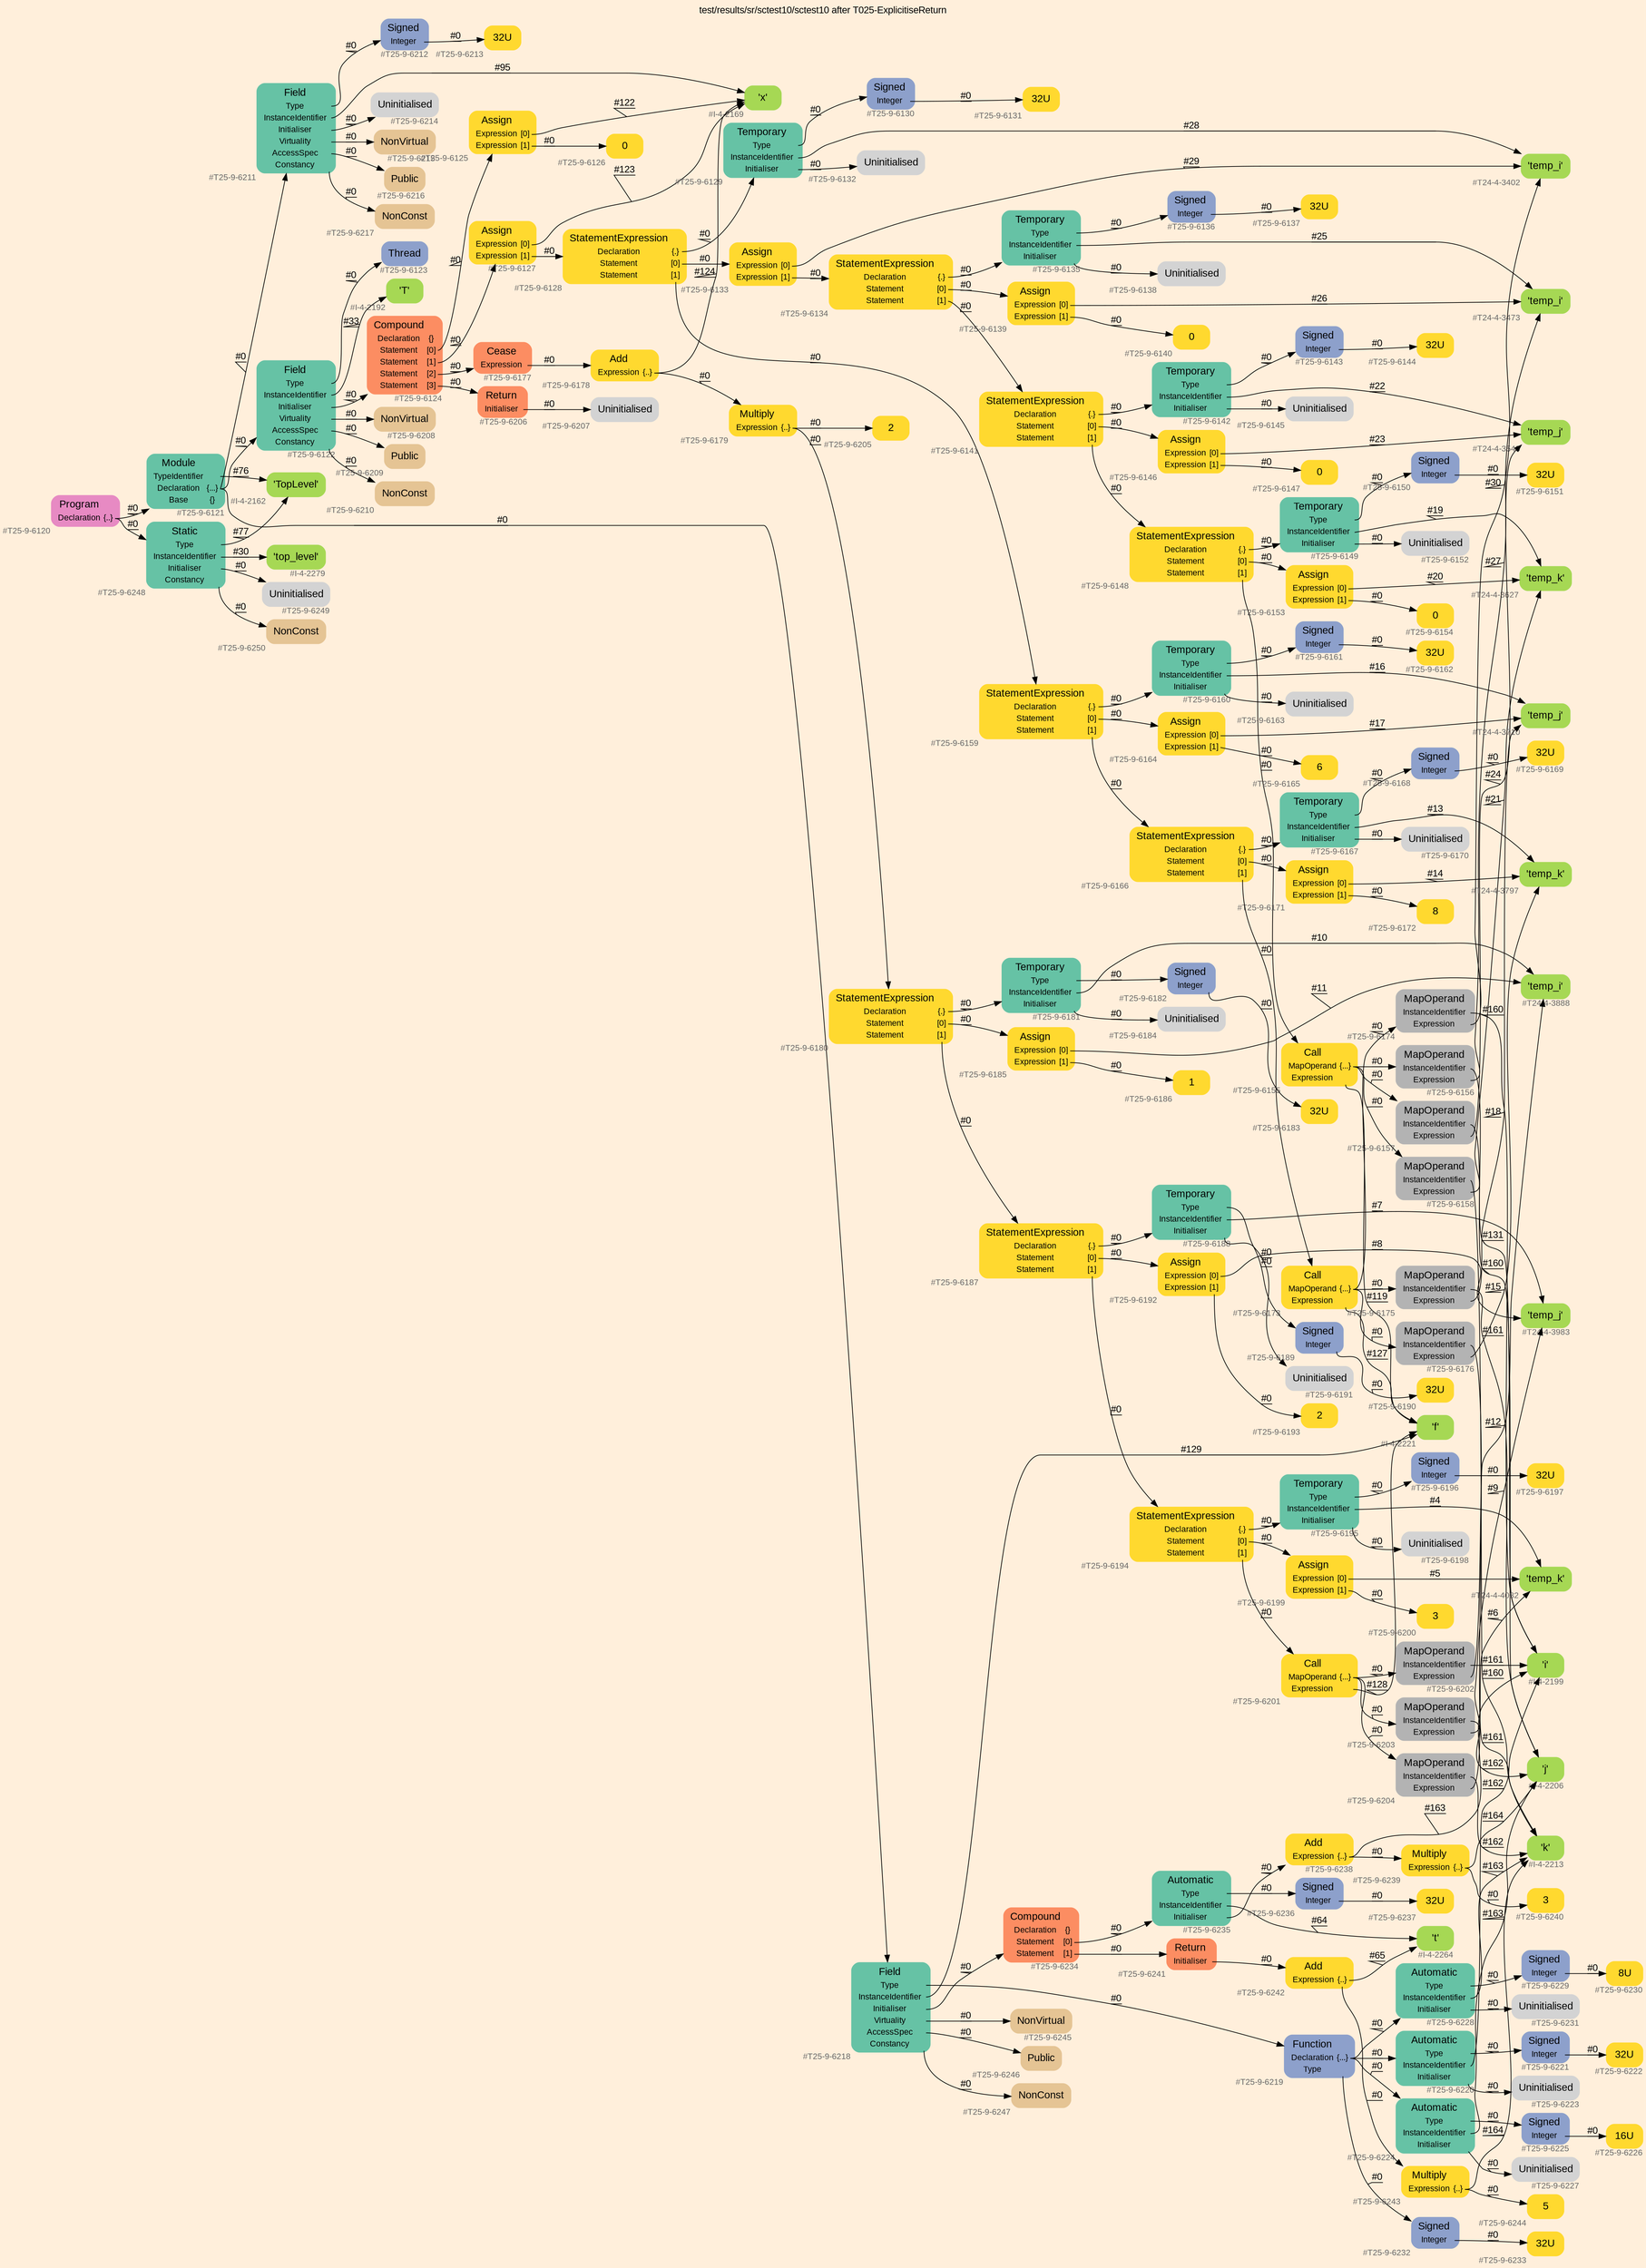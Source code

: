 digraph "test/results/sr/sctest10/sctest10 after T025-ExplicitiseReturn" {
label = "test/results/sr/sctest10/sctest10 after T025-ExplicitiseReturn"
labelloc = t
graph [
    rankdir = "LR"
    ranksep = 0.3
    bgcolor = antiquewhite1
    color = black
    fontcolor = black
    fontname = "Arial"
];
node [
    fontname = "Arial"
];
edge [
    fontname = "Arial"
];

// -------------------- node figure --------------------
// -------- block #T25-9-6120 ----------
"#T25-9-6120" [
    fillcolor = "/set28/4"
    xlabel = "#T25-9-6120"
    fontsize = "12"
    fontcolor = grey40
    shape = "plaintext"
    label = <<TABLE BORDER="0" CELLBORDER="0" CELLSPACING="0">
     <TR><TD><FONT COLOR="black" POINT-SIZE="15">Program</FONT></TD></TR>
     <TR><TD><FONT COLOR="black" POINT-SIZE="12">Declaration</FONT></TD><TD PORT="port0"><FONT COLOR="black" POINT-SIZE="12">{..}</FONT></TD></TR>
    </TABLE>>
    style = "rounded,filled"
];

// -------- block #T25-9-6121 ----------
"#T25-9-6121" [
    fillcolor = "/set28/1"
    xlabel = "#T25-9-6121"
    fontsize = "12"
    fontcolor = grey40
    shape = "plaintext"
    label = <<TABLE BORDER="0" CELLBORDER="0" CELLSPACING="0">
     <TR><TD><FONT COLOR="black" POINT-SIZE="15">Module</FONT></TD></TR>
     <TR><TD><FONT COLOR="black" POINT-SIZE="12">TypeIdentifier</FONT></TD><TD PORT="port0"></TD></TR>
     <TR><TD><FONT COLOR="black" POINT-SIZE="12">Declaration</FONT></TD><TD PORT="port1"><FONT COLOR="black" POINT-SIZE="12">{...}</FONT></TD></TR>
     <TR><TD><FONT COLOR="black" POINT-SIZE="12">Base</FONT></TD><TD PORT="port2"><FONT COLOR="black" POINT-SIZE="12">{}</FONT></TD></TR>
    </TABLE>>
    style = "rounded,filled"
];

// -------- block #I-4-2162 ----------
"#I-4-2162" [
    fillcolor = "/set28/5"
    xlabel = "#I-4-2162"
    fontsize = "12"
    fontcolor = grey40
    shape = "plaintext"
    label = <<TABLE BORDER="0" CELLBORDER="0" CELLSPACING="0">
     <TR><TD><FONT COLOR="black" POINT-SIZE="15">'TopLevel'</FONT></TD></TR>
    </TABLE>>
    style = "rounded,filled"
];

// -------- block #T25-9-6122 ----------
"#T25-9-6122" [
    fillcolor = "/set28/1"
    xlabel = "#T25-9-6122"
    fontsize = "12"
    fontcolor = grey40
    shape = "plaintext"
    label = <<TABLE BORDER="0" CELLBORDER="0" CELLSPACING="0">
     <TR><TD><FONT COLOR="black" POINT-SIZE="15">Field</FONT></TD></TR>
     <TR><TD><FONT COLOR="black" POINT-SIZE="12">Type</FONT></TD><TD PORT="port0"></TD></TR>
     <TR><TD><FONT COLOR="black" POINT-SIZE="12">InstanceIdentifier</FONT></TD><TD PORT="port1"></TD></TR>
     <TR><TD><FONT COLOR="black" POINT-SIZE="12">Initialiser</FONT></TD><TD PORT="port2"></TD></TR>
     <TR><TD><FONT COLOR="black" POINT-SIZE="12">Virtuality</FONT></TD><TD PORT="port3"></TD></TR>
     <TR><TD><FONT COLOR="black" POINT-SIZE="12">AccessSpec</FONT></TD><TD PORT="port4"></TD></TR>
     <TR><TD><FONT COLOR="black" POINT-SIZE="12">Constancy</FONT></TD><TD PORT="port5"></TD></TR>
    </TABLE>>
    style = "rounded,filled"
];

// -------- block #T25-9-6123 ----------
"#T25-9-6123" [
    fillcolor = "/set28/3"
    xlabel = "#T25-9-6123"
    fontsize = "12"
    fontcolor = grey40
    shape = "plaintext"
    label = <<TABLE BORDER="0" CELLBORDER="0" CELLSPACING="0">
     <TR><TD><FONT COLOR="black" POINT-SIZE="15">Thread</FONT></TD></TR>
    </TABLE>>
    style = "rounded,filled"
];

// -------- block #I-4-2192 ----------
"#I-4-2192" [
    fillcolor = "/set28/5"
    xlabel = "#I-4-2192"
    fontsize = "12"
    fontcolor = grey40
    shape = "plaintext"
    label = <<TABLE BORDER="0" CELLBORDER="0" CELLSPACING="0">
     <TR><TD><FONT COLOR="black" POINT-SIZE="15">'T'</FONT></TD></TR>
    </TABLE>>
    style = "rounded,filled"
];

// -------- block #T25-9-6124 ----------
"#T25-9-6124" [
    fillcolor = "/set28/2"
    xlabel = "#T25-9-6124"
    fontsize = "12"
    fontcolor = grey40
    shape = "plaintext"
    label = <<TABLE BORDER="0" CELLBORDER="0" CELLSPACING="0">
     <TR><TD><FONT COLOR="black" POINT-SIZE="15">Compound</FONT></TD></TR>
     <TR><TD><FONT COLOR="black" POINT-SIZE="12">Declaration</FONT></TD><TD PORT="port0"><FONT COLOR="black" POINT-SIZE="12">{}</FONT></TD></TR>
     <TR><TD><FONT COLOR="black" POINT-SIZE="12">Statement</FONT></TD><TD PORT="port1"><FONT COLOR="black" POINT-SIZE="12">[0]</FONT></TD></TR>
     <TR><TD><FONT COLOR="black" POINT-SIZE="12">Statement</FONT></TD><TD PORT="port2"><FONT COLOR="black" POINT-SIZE="12">[1]</FONT></TD></TR>
     <TR><TD><FONT COLOR="black" POINT-SIZE="12">Statement</FONT></TD><TD PORT="port3"><FONT COLOR="black" POINT-SIZE="12">[2]</FONT></TD></TR>
     <TR><TD><FONT COLOR="black" POINT-SIZE="12">Statement</FONT></TD><TD PORT="port4"><FONT COLOR="black" POINT-SIZE="12">[3]</FONT></TD></TR>
    </TABLE>>
    style = "rounded,filled"
];

// -------- block #T25-9-6125 ----------
"#T25-9-6125" [
    fillcolor = "/set28/6"
    xlabel = "#T25-9-6125"
    fontsize = "12"
    fontcolor = grey40
    shape = "plaintext"
    label = <<TABLE BORDER="0" CELLBORDER="0" CELLSPACING="0">
     <TR><TD><FONT COLOR="black" POINT-SIZE="15">Assign</FONT></TD></TR>
     <TR><TD><FONT COLOR="black" POINT-SIZE="12">Expression</FONT></TD><TD PORT="port0"><FONT COLOR="black" POINT-SIZE="12">[0]</FONT></TD></TR>
     <TR><TD><FONT COLOR="black" POINT-SIZE="12">Expression</FONT></TD><TD PORT="port1"><FONT COLOR="black" POINT-SIZE="12">[1]</FONT></TD></TR>
    </TABLE>>
    style = "rounded,filled"
];

// -------- block #I-4-2169 ----------
"#I-4-2169" [
    fillcolor = "/set28/5"
    xlabel = "#I-4-2169"
    fontsize = "12"
    fontcolor = grey40
    shape = "plaintext"
    label = <<TABLE BORDER="0" CELLBORDER="0" CELLSPACING="0">
     <TR><TD><FONT COLOR="black" POINT-SIZE="15">'x'</FONT></TD></TR>
    </TABLE>>
    style = "rounded,filled"
];

// -------- block #T25-9-6126 ----------
"#T25-9-6126" [
    fillcolor = "/set28/6"
    xlabel = "#T25-9-6126"
    fontsize = "12"
    fontcolor = grey40
    shape = "plaintext"
    label = <<TABLE BORDER="0" CELLBORDER="0" CELLSPACING="0">
     <TR><TD><FONT COLOR="black" POINT-SIZE="15">0</FONT></TD></TR>
    </TABLE>>
    style = "rounded,filled"
];

// -------- block #T25-9-6127 ----------
"#T25-9-6127" [
    fillcolor = "/set28/6"
    xlabel = "#T25-9-6127"
    fontsize = "12"
    fontcolor = grey40
    shape = "plaintext"
    label = <<TABLE BORDER="0" CELLBORDER="0" CELLSPACING="0">
     <TR><TD><FONT COLOR="black" POINT-SIZE="15">Assign</FONT></TD></TR>
     <TR><TD><FONT COLOR="black" POINT-SIZE="12">Expression</FONT></TD><TD PORT="port0"><FONT COLOR="black" POINT-SIZE="12">[0]</FONT></TD></TR>
     <TR><TD><FONT COLOR="black" POINT-SIZE="12">Expression</FONT></TD><TD PORT="port1"><FONT COLOR="black" POINT-SIZE="12">[1]</FONT></TD></TR>
    </TABLE>>
    style = "rounded,filled"
];

// -------- block #T25-9-6128 ----------
"#T25-9-6128" [
    fillcolor = "/set28/6"
    xlabel = "#T25-9-6128"
    fontsize = "12"
    fontcolor = grey40
    shape = "plaintext"
    label = <<TABLE BORDER="0" CELLBORDER="0" CELLSPACING="0">
     <TR><TD><FONT COLOR="black" POINT-SIZE="15">StatementExpression</FONT></TD></TR>
     <TR><TD><FONT COLOR="black" POINT-SIZE="12">Declaration</FONT></TD><TD PORT="port0"><FONT COLOR="black" POINT-SIZE="12">{.}</FONT></TD></TR>
     <TR><TD><FONT COLOR="black" POINT-SIZE="12">Statement</FONT></TD><TD PORT="port1"><FONT COLOR="black" POINT-SIZE="12">[0]</FONT></TD></TR>
     <TR><TD><FONT COLOR="black" POINT-SIZE="12">Statement</FONT></TD><TD PORT="port2"><FONT COLOR="black" POINT-SIZE="12">[1]</FONT></TD></TR>
    </TABLE>>
    style = "rounded,filled"
];

// -------- block #T25-9-6129 ----------
"#T25-9-6129" [
    fillcolor = "/set28/1"
    xlabel = "#T25-9-6129"
    fontsize = "12"
    fontcolor = grey40
    shape = "plaintext"
    label = <<TABLE BORDER="0" CELLBORDER="0" CELLSPACING="0">
     <TR><TD><FONT COLOR="black" POINT-SIZE="15">Temporary</FONT></TD></TR>
     <TR><TD><FONT COLOR="black" POINT-SIZE="12">Type</FONT></TD><TD PORT="port0"></TD></TR>
     <TR><TD><FONT COLOR="black" POINT-SIZE="12">InstanceIdentifier</FONT></TD><TD PORT="port1"></TD></TR>
     <TR><TD><FONT COLOR="black" POINT-SIZE="12">Initialiser</FONT></TD><TD PORT="port2"></TD></TR>
    </TABLE>>
    style = "rounded,filled"
];

// -------- block #T25-9-6130 ----------
"#T25-9-6130" [
    fillcolor = "/set28/3"
    xlabel = "#T25-9-6130"
    fontsize = "12"
    fontcolor = grey40
    shape = "plaintext"
    label = <<TABLE BORDER="0" CELLBORDER="0" CELLSPACING="0">
     <TR><TD><FONT COLOR="black" POINT-SIZE="15">Signed</FONT></TD></TR>
     <TR><TD><FONT COLOR="black" POINT-SIZE="12">Integer</FONT></TD><TD PORT="port0"></TD></TR>
    </TABLE>>
    style = "rounded,filled"
];

// -------- block #T25-9-6131 ----------
"#T25-9-6131" [
    fillcolor = "/set28/6"
    xlabel = "#T25-9-6131"
    fontsize = "12"
    fontcolor = grey40
    shape = "plaintext"
    label = <<TABLE BORDER="0" CELLBORDER="0" CELLSPACING="0">
     <TR><TD><FONT COLOR="black" POINT-SIZE="15">32U</FONT></TD></TR>
    </TABLE>>
    style = "rounded,filled"
];

// -------- block #T24-4-3402 ----------
"#T24-4-3402" [
    fillcolor = "/set28/5"
    xlabel = "#T24-4-3402"
    fontsize = "12"
    fontcolor = grey40
    shape = "plaintext"
    label = <<TABLE BORDER="0" CELLBORDER="0" CELLSPACING="0">
     <TR><TD><FONT COLOR="black" POINT-SIZE="15">'temp_i'</FONT></TD></TR>
    </TABLE>>
    style = "rounded,filled"
];

// -------- block #T25-9-6132 ----------
"#T25-9-6132" [
    xlabel = "#T25-9-6132"
    fontsize = "12"
    fontcolor = grey40
    shape = "plaintext"
    label = <<TABLE BORDER="0" CELLBORDER="0" CELLSPACING="0">
     <TR><TD><FONT COLOR="black" POINT-SIZE="15">Uninitialised</FONT></TD></TR>
    </TABLE>>
    style = "rounded,filled"
];

// -------- block #T25-9-6133 ----------
"#T25-9-6133" [
    fillcolor = "/set28/6"
    xlabel = "#T25-9-6133"
    fontsize = "12"
    fontcolor = grey40
    shape = "plaintext"
    label = <<TABLE BORDER="0" CELLBORDER="0" CELLSPACING="0">
     <TR><TD><FONT COLOR="black" POINT-SIZE="15">Assign</FONT></TD></TR>
     <TR><TD><FONT COLOR="black" POINT-SIZE="12">Expression</FONT></TD><TD PORT="port0"><FONT COLOR="black" POINT-SIZE="12">[0]</FONT></TD></TR>
     <TR><TD><FONT COLOR="black" POINT-SIZE="12">Expression</FONT></TD><TD PORT="port1"><FONT COLOR="black" POINT-SIZE="12">[1]</FONT></TD></TR>
    </TABLE>>
    style = "rounded,filled"
];

// -------- block #T25-9-6134 ----------
"#T25-9-6134" [
    fillcolor = "/set28/6"
    xlabel = "#T25-9-6134"
    fontsize = "12"
    fontcolor = grey40
    shape = "plaintext"
    label = <<TABLE BORDER="0" CELLBORDER="0" CELLSPACING="0">
     <TR><TD><FONT COLOR="black" POINT-SIZE="15">StatementExpression</FONT></TD></TR>
     <TR><TD><FONT COLOR="black" POINT-SIZE="12">Declaration</FONT></TD><TD PORT="port0"><FONT COLOR="black" POINT-SIZE="12">{.}</FONT></TD></TR>
     <TR><TD><FONT COLOR="black" POINT-SIZE="12">Statement</FONT></TD><TD PORT="port1"><FONT COLOR="black" POINT-SIZE="12">[0]</FONT></TD></TR>
     <TR><TD><FONT COLOR="black" POINT-SIZE="12">Statement</FONT></TD><TD PORT="port2"><FONT COLOR="black" POINT-SIZE="12">[1]</FONT></TD></TR>
    </TABLE>>
    style = "rounded,filled"
];

// -------- block #T25-9-6135 ----------
"#T25-9-6135" [
    fillcolor = "/set28/1"
    xlabel = "#T25-9-6135"
    fontsize = "12"
    fontcolor = grey40
    shape = "plaintext"
    label = <<TABLE BORDER="0" CELLBORDER="0" CELLSPACING="0">
     <TR><TD><FONT COLOR="black" POINT-SIZE="15">Temporary</FONT></TD></TR>
     <TR><TD><FONT COLOR="black" POINT-SIZE="12">Type</FONT></TD><TD PORT="port0"></TD></TR>
     <TR><TD><FONT COLOR="black" POINT-SIZE="12">InstanceIdentifier</FONT></TD><TD PORT="port1"></TD></TR>
     <TR><TD><FONT COLOR="black" POINT-SIZE="12">Initialiser</FONT></TD><TD PORT="port2"></TD></TR>
    </TABLE>>
    style = "rounded,filled"
];

// -------- block #T25-9-6136 ----------
"#T25-9-6136" [
    fillcolor = "/set28/3"
    xlabel = "#T25-9-6136"
    fontsize = "12"
    fontcolor = grey40
    shape = "plaintext"
    label = <<TABLE BORDER="0" CELLBORDER="0" CELLSPACING="0">
     <TR><TD><FONT COLOR="black" POINT-SIZE="15">Signed</FONT></TD></TR>
     <TR><TD><FONT COLOR="black" POINT-SIZE="12">Integer</FONT></TD><TD PORT="port0"></TD></TR>
    </TABLE>>
    style = "rounded,filled"
];

// -------- block #T25-9-6137 ----------
"#T25-9-6137" [
    fillcolor = "/set28/6"
    xlabel = "#T25-9-6137"
    fontsize = "12"
    fontcolor = grey40
    shape = "plaintext"
    label = <<TABLE BORDER="0" CELLBORDER="0" CELLSPACING="0">
     <TR><TD><FONT COLOR="black" POINT-SIZE="15">32U</FONT></TD></TR>
    </TABLE>>
    style = "rounded,filled"
];

// -------- block #T24-4-3473 ----------
"#T24-4-3473" [
    fillcolor = "/set28/5"
    xlabel = "#T24-4-3473"
    fontsize = "12"
    fontcolor = grey40
    shape = "plaintext"
    label = <<TABLE BORDER="0" CELLBORDER="0" CELLSPACING="0">
     <TR><TD><FONT COLOR="black" POINT-SIZE="15">'temp_i'</FONT></TD></TR>
    </TABLE>>
    style = "rounded,filled"
];

// -------- block #T25-9-6138 ----------
"#T25-9-6138" [
    xlabel = "#T25-9-6138"
    fontsize = "12"
    fontcolor = grey40
    shape = "plaintext"
    label = <<TABLE BORDER="0" CELLBORDER="0" CELLSPACING="0">
     <TR><TD><FONT COLOR="black" POINT-SIZE="15">Uninitialised</FONT></TD></TR>
    </TABLE>>
    style = "rounded,filled"
];

// -------- block #T25-9-6139 ----------
"#T25-9-6139" [
    fillcolor = "/set28/6"
    xlabel = "#T25-9-6139"
    fontsize = "12"
    fontcolor = grey40
    shape = "plaintext"
    label = <<TABLE BORDER="0" CELLBORDER="0" CELLSPACING="0">
     <TR><TD><FONT COLOR="black" POINT-SIZE="15">Assign</FONT></TD></TR>
     <TR><TD><FONT COLOR="black" POINT-SIZE="12">Expression</FONT></TD><TD PORT="port0"><FONT COLOR="black" POINT-SIZE="12">[0]</FONT></TD></TR>
     <TR><TD><FONT COLOR="black" POINT-SIZE="12">Expression</FONT></TD><TD PORT="port1"><FONT COLOR="black" POINT-SIZE="12">[1]</FONT></TD></TR>
    </TABLE>>
    style = "rounded,filled"
];

// -------- block #T25-9-6140 ----------
"#T25-9-6140" [
    fillcolor = "/set28/6"
    xlabel = "#T25-9-6140"
    fontsize = "12"
    fontcolor = grey40
    shape = "plaintext"
    label = <<TABLE BORDER="0" CELLBORDER="0" CELLSPACING="0">
     <TR><TD><FONT COLOR="black" POINT-SIZE="15">0</FONT></TD></TR>
    </TABLE>>
    style = "rounded,filled"
];

// -------- block #T25-9-6141 ----------
"#T25-9-6141" [
    fillcolor = "/set28/6"
    xlabel = "#T25-9-6141"
    fontsize = "12"
    fontcolor = grey40
    shape = "plaintext"
    label = <<TABLE BORDER="0" CELLBORDER="0" CELLSPACING="0">
     <TR><TD><FONT COLOR="black" POINT-SIZE="15">StatementExpression</FONT></TD></TR>
     <TR><TD><FONT COLOR="black" POINT-SIZE="12">Declaration</FONT></TD><TD PORT="port0"><FONT COLOR="black" POINT-SIZE="12">{.}</FONT></TD></TR>
     <TR><TD><FONT COLOR="black" POINT-SIZE="12">Statement</FONT></TD><TD PORT="port1"><FONT COLOR="black" POINT-SIZE="12">[0]</FONT></TD></TR>
     <TR><TD><FONT COLOR="black" POINT-SIZE="12">Statement</FONT></TD><TD PORT="port2"><FONT COLOR="black" POINT-SIZE="12">[1]</FONT></TD></TR>
    </TABLE>>
    style = "rounded,filled"
];

// -------- block #T25-9-6142 ----------
"#T25-9-6142" [
    fillcolor = "/set28/1"
    xlabel = "#T25-9-6142"
    fontsize = "12"
    fontcolor = grey40
    shape = "plaintext"
    label = <<TABLE BORDER="0" CELLBORDER="0" CELLSPACING="0">
     <TR><TD><FONT COLOR="black" POINT-SIZE="15">Temporary</FONT></TD></TR>
     <TR><TD><FONT COLOR="black" POINT-SIZE="12">Type</FONT></TD><TD PORT="port0"></TD></TR>
     <TR><TD><FONT COLOR="black" POINT-SIZE="12">InstanceIdentifier</FONT></TD><TD PORT="port1"></TD></TR>
     <TR><TD><FONT COLOR="black" POINT-SIZE="12">Initialiser</FONT></TD><TD PORT="port2"></TD></TR>
    </TABLE>>
    style = "rounded,filled"
];

// -------- block #T25-9-6143 ----------
"#T25-9-6143" [
    fillcolor = "/set28/3"
    xlabel = "#T25-9-6143"
    fontsize = "12"
    fontcolor = grey40
    shape = "plaintext"
    label = <<TABLE BORDER="0" CELLBORDER="0" CELLSPACING="0">
     <TR><TD><FONT COLOR="black" POINT-SIZE="15">Signed</FONT></TD></TR>
     <TR><TD><FONT COLOR="black" POINT-SIZE="12">Integer</FONT></TD><TD PORT="port0"></TD></TR>
    </TABLE>>
    style = "rounded,filled"
];

// -------- block #T25-9-6144 ----------
"#T25-9-6144" [
    fillcolor = "/set28/6"
    xlabel = "#T25-9-6144"
    fontsize = "12"
    fontcolor = grey40
    shape = "plaintext"
    label = <<TABLE BORDER="0" CELLBORDER="0" CELLSPACING="0">
     <TR><TD><FONT COLOR="black" POINT-SIZE="15">32U</FONT></TD></TR>
    </TABLE>>
    style = "rounded,filled"
];

// -------- block #T24-4-3548 ----------
"#T24-4-3548" [
    fillcolor = "/set28/5"
    xlabel = "#T24-4-3548"
    fontsize = "12"
    fontcolor = grey40
    shape = "plaintext"
    label = <<TABLE BORDER="0" CELLBORDER="0" CELLSPACING="0">
     <TR><TD><FONT COLOR="black" POINT-SIZE="15">'temp_j'</FONT></TD></TR>
    </TABLE>>
    style = "rounded,filled"
];

// -------- block #T25-9-6145 ----------
"#T25-9-6145" [
    xlabel = "#T25-9-6145"
    fontsize = "12"
    fontcolor = grey40
    shape = "plaintext"
    label = <<TABLE BORDER="0" CELLBORDER="0" CELLSPACING="0">
     <TR><TD><FONT COLOR="black" POINT-SIZE="15">Uninitialised</FONT></TD></TR>
    </TABLE>>
    style = "rounded,filled"
];

// -------- block #T25-9-6146 ----------
"#T25-9-6146" [
    fillcolor = "/set28/6"
    xlabel = "#T25-9-6146"
    fontsize = "12"
    fontcolor = grey40
    shape = "plaintext"
    label = <<TABLE BORDER="0" CELLBORDER="0" CELLSPACING="0">
     <TR><TD><FONT COLOR="black" POINT-SIZE="15">Assign</FONT></TD></TR>
     <TR><TD><FONT COLOR="black" POINT-SIZE="12">Expression</FONT></TD><TD PORT="port0"><FONT COLOR="black" POINT-SIZE="12">[0]</FONT></TD></TR>
     <TR><TD><FONT COLOR="black" POINT-SIZE="12">Expression</FONT></TD><TD PORT="port1"><FONT COLOR="black" POINT-SIZE="12">[1]</FONT></TD></TR>
    </TABLE>>
    style = "rounded,filled"
];

// -------- block #T25-9-6147 ----------
"#T25-9-6147" [
    fillcolor = "/set28/6"
    xlabel = "#T25-9-6147"
    fontsize = "12"
    fontcolor = grey40
    shape = "plaintext"
    label = <<TABLE BORDER="0" CELLBORDER="0" CELLSPACING="0">
     <TR><TD><FONT COLOR="black" POINT-SIZE="15">0</FONT></TD></TR>
    </TABLE>>
    style = "rounded,filled"
];

// -------- block #T25-9-6148 ----------
"#T25-9-6148" [
    fillcolor = "/set28/6"
    xlabel = "#T25-9-6148"
    fontsize = "12"
    fontcolor = grey40
    shape = "plaintext"
    label = <<TABLE BORDER="0" CELLBORDER="0" CELLSPACING="0">
     <TR><TD><FONT COLOR="black" POINT-SIZE="15">StatementExpression</FONT></TD></TR>
     <TR><TD><FONT COLOR="black" POINT-SIZE="12">Declaration</FONT></TD><TD PORT="port0"><FONT COLOR="black" POINT-SIZE="12">{.}</FONT></TD></TR>
     <TR><TD><FONT COLOR="black" POINT-SIZE="12">Statement</FONT></TD><TD PORT="port1"><FONT COLOR="black" POINT-SIZE="12">[0]</FONT></TD></TR>
     <TR><TD><FONT COLOR="black" POINT-SIZE="12">Statement</FONT></TD><TD PORT="port2"><FONT COLOR="black" POINT-SIZE="12">[1]</FONT></TD></TR>
    </TABLE>>
    style = "rounded,filled"
];

// -------- block #T25-9-6149 ----------
"#T25-9-6149" [
    fillcolor = "/set28/1"
    xlabel = "#T25-9-6149"
    fontsize = "12"
    fontcolor = grey40
    shape = "plaintext"
    label = <<TABLE BORDER="0" CELLBORDER="0" CELLSPACING="0">
     <TR><TD><FONT COLOR="black" POINT-SIZE="15">Temporary</FONT></TD></TR>
     <TR><TD><FONT COLOR="black" POINT-SIZE="12">Type</FONT></TD><TD PORT="port0"></TD></TR>
     <TR><TD><FONT COLOR="black" POINT-SIZE="12">InstanceIdentifier</FONT></TD><TD PORT="port1"></TD></TR>
     <TR><TD><FONT COLOR="black" POINT-SIZE="12">Initialiser</FONT></TD><TD PORT="port2"></TD></TR>
    </TABLE>>
    style = "rounded,filled"
];

// -------- block #T25-9-6150 ----------
"#T25-9-6150" [
    fillcolor = "/set28/3"
    xlabel = "#T25-9-6150"
    fontsize = "12"
    fontcolor = grey40
    shape = "plaintext"
    label = <<TABLE BORDER="0" CELLBORDER="0" CELLSPACING="0">
     <TR><TD><FONT COLOR="black" POINT-SIZE="15">Signed</FONT></TD></TR>
     <TR><TD><FONT COLOR="black" POINT-SIZE="12">Integer</FONT></TD><TD PORT="port0"></TD></TR>
    </TABLE>>
    style = "rounded,filled"
];

// -------- block #T25-9-6151 ----------
"#T25-9-6151" [
    fillcolor = "/set28/6"
    xlabel = "#T25-9-6151"
    fontsize = "12"
    fontcolor = grey40
    shape = "plaintext"
    label = <<TABLE BORDER="0" CELLBORDER="0" CELLSPACING="0">
     <TR><TD><FONT COLOR="black" POINT-SIZE="15">32U</FONT></TD></TR>
    </TABLE>>
    style = "rounded,filled"
];

// -------- block #T24-4-3627 ----------
"#T24-4-3627" [
    fillcolor = "/set28/5"
    xlabel = "#T24-4-3627"
    fontsize = "12"
    fontcolor = grey40
    shape = "plaintext"
    label = <<TABLE BORDER="0" CELLBORDER="0" CELLSPACING="0">
     <TR><TD><FONT COLOR="black" POINT-SIZE="15">'temp_k'</FONT></TD></TR>
    </TABLE>>
    style = "rounded,filled"
];

// -------- block #T25-9-6152 ----------
"#T25-9-6152" [
    xlabel = "#T25-9-6152"
    fontsize = "12"
    fontcolor = grey40
    shape = "plaintext"
    label = <<TABLE BORDER="0" CELLBORDER="0" CELLSPACING="0">
     <TR><TD><FONT COLOR="black" POINT-SIZE="15">Uninitialised</FONT></TD></TR>
    </TABLE>>
    style = "rounded,filled"
];

// -------- block #T25-9-6153 ----------
"#T25-9-6153" [
    fillcolor = "/set28/6"
    xlabel = "#T25-9-6153"
    fontsize = "12"
    fontcolor = grey40
    shape = "plaintext"
    label = <<TABLE BORDER="0" CELLBORDER="0" CELLSPACING="0">
     <TR><TD><FONT COLOR="black" POINT-SIZE="15">Assign</FONT></TD></TR>
     <TR><TD><FONT COLOR="black" POINT-SIZE="12">Expression</FONT></TD><TD PORT="port0"><FONT COLOR="black" POINT-SIZE="12">[0]</FONT></TD></TR>
     <TR><TD><FONT COLOR="black" POINT-SIZE="12">Expression</FONT></TD><TD PORT="port1"><FONT COLOR="black" POINT-SIZE="12">[1]</FONT></TD></TR>
    </TABLE>>
    style = "rounded,filled"
];

// -------- block #T25-9-6154 ----------
"#T25-9-6154" [
    fillcolor = "/set28/6"
    xlabel = "#T25-9-6154"
    fontsize = "12"
    fontcolor = grey40
    shape = "plaintext"
    label = <<TABLE BORDER="0" CELLBORDER="0" CELLSPACING="0">
     <TR><TD><FONT COLOR="black" POINT-SIZE="15">0</FONT></TD></TR>
    </TABLE>>
    style = "rounded,filled"
];

// -------- block #T25-9-6155 ----------
"#T25-9-6155" [
    fillcolor = "/set28/6"
    xlabel = "#T25-9-6155"
    fontsize = "12"
    fontcolor = grey40
    shape = "plaintext"
    label = <<TABLE BORDER="0" CELLBORDER="0" CELLSPACING="0">
     <TR><TD><FONT COLOR="black" POINT-SIZE="15">Call</FONT></TD></TR>
     <TR><TD><FONT COLOR="black" POINT-SIZE="12">MapOperand</FONT></TD><TD PORT="port0"><FONT COLOR="black" POINT-SIZE="12">{...}</FONT></TD></TR>
     <TR><TD><FONT COLOR="black" POINT-SIZE="12">Expression</FONT></TD><TD PORT="port1"></TD></TR>
    </TABLE>>
    style = "rounded,filled"
];

// -------- block #T25-9-6156 ----------
"#T25-9-6156" [
    fillcolor = "/set28/8"
    xlabel = "#T25-9-6156"
    fontsize = "12"
    fontcolor = grey40
    shape = "plaintext"
    label = <<TABLE BORDER="0" CELLBORDER="0" CELLSPACING="0">
     <TR><TD><FONT COLOR="black" POINT-SIZE="15">MapOperand</FONT></TD></TR>
     <TR><TD><FONT COLOR="black" POINT-SIZE="12">InstanceIdentifier</FONT></TD><TD PORT="port0"></TD></TR>
     <TR><TD><FONT COLOR="black" POINT-SIZE="12">Expression</FONT></TD><TD PORT="port1"></TD></TR>
    </TABLE>>
    style = "rounded,filled"
];

// -------- block #I-4-2199 ----------
"#I-4-2199" [
    fillcolor = "/set28/5"
    xlabel = "#I-4-2199"
    fontsize = "12"
    fontcolor = grey40
    shape = "plaintext"
    label = <<TABLE BORDER="0" CELLBORDER="0" CELLSPACING="0">
     <TR><TD><FONT COLOR="black" POINT-SIZE="15">'i'</FONT></TD></TR>
    </TABLE>>
    style = "rounded,filled"
];

// -------- block #T25-9-6157 ----------
"#T25-9-6157" [
    fillcolor = "/set28/8"
    xlabel = "#T25-9-6157"
    fontsize = "12"
    fontcolor = grey40
    shape = "plaintext"
    label = <<TABLE BORDER="0" CELLBORDER="0" CELLSPACING="0">
     <TR><TD><FONT COLOR="black" POINT-SIZE="15">MapOperand</FONT></TD></TR>
     <TR><TD><FONT COLOR="black" POINT-SIZE="12">InstanceIdentifier</FONT></TD><TD PORT="port0"></TD></TR>
     <TR><TD><FONT COLOR="black" POINT-SIZE="12">Expression</FONT></TD><TD PORT="port1"></TD></TR>
    </TABLE>>
    style = "rounded,filled"
];

// -------- block #I-4-2206 ----------
"#I-4-2206" [
    fillcolor = "/set28/5"
    xlabel = "#I-4-2206"
    fontsize = "12"
    fontcolor = grey40
    shape = "plaintext"
    label = <<TABLE BORDER="0" CELLBORDER="0" CELLSPACING="0">
     <TR><TD><FONT COLOR="black" POINT-SIZE="15">'j'</FONT></TD></TR>
    </TABLE>>
    style = "rounded,filled"
];

// -------- block #T25-9-6158 ----------
"#T25-9-6158" [
    fillcolor = "/set28/8"
    xlabel = "#T25-9-6158"
    fontsize = "12"
    fontcolor = grey40
    shape = "plaintext"
    label = <<TABLE BORDER="0" CELLBORDER="0" CELLSPACING="0">
     <TR><TD><FONT COLOR="black" POINT-SIZE="15">MapOperand</FONT></TD></TR>
     <TR><TD><FONT COLOR="black" POINT-SIZE="12">InstanceIdentifier</FONT></TD><TD PORT="port0"></TD></TR>
     <TR><TD><FONT COLOR="black" POINT-SIZE="12">Expression</FONT></TD><TD PORT="port1"></TD></TR>
    </TABLE>>
    style = "rounded,filled"
];

// -------- block #I-4-2213 ----------
"#I-4-2213" [
    fillcolor = "/set28/5"
    xlabel = "#I-4-2213"
    fontsize = "12"
    fontcolor = grey40
    shape = "plaintext"
    label = <<TABLE BORDER="0" CELLBORDER="0" CELLSPACING="0">
     <TR><TD><FONT COLOR="black" POINT-SIZE="15">'k'</FONT></TD></TR>
    </TABLE>>
    style = "rounded,filled"
];

// -------- block #I-4-2221 ----------
"#I-4-2221" [
    fillcolor = "/set28/5"
    xlabel = "#I-4-2221"
    fontsize = "12"
    fontcolor = grey40
    shape = "plaintext"
    label = <<TABLE BORDER="0" CELLBORDER="0" CELLSPACING="0">
     <TR><TD><FONT COLOR="black" POINT-SIZE="15">'f'</FONT></TD></TR>
    </TABLE>>
    style = "rounded,filled"
];

// -------- block #T25-9-6159 ----------
"#T25-9-6159" [
    fillcolor = "/set28/6"
    xlabel = "#T25-9-6159"
    fontsize = "12"
    fontcolor = grey40
    shape = "plaintext"
    label = <<TABLE BORDER="0" CELLBORDER="0" CELLSPACING="0">
     <TR><TD><FONT COLOR="black" POINT-SIZE="15">StatementExpression</FONT></TD></TR>
     <TR><TD><FONT COLOR="black" POINT-SIZE="12">Declaration</FONT></TD><TD PORT="port0"><FONT COLOR="black" POINT-SIZE="12">{.}</FONT></TD></TR>
     <TR><TD><FONT COLOR="black" POINT-SIZE="12">Statement</FONT></TD><TD PORT="port1"><FONT COLOR="black" POINT-SIZE="12">[0]</FONT></TD></TR>
     <TR><TD><FONT COLOR="black" POINT-SIZE="12">Statement</FONT></TD><TD PORT="port2"><FONT COLOR="black" POINT-SIZE="12">[1]</FONT></TD></TR>
    </TABLE>>
    style = "rounded,filled"
];

// -------- block #T25-9-6160 ----------
"#T25-9-6160" [
    fillcolor = "/set28/1"
    xlabel = "#T25-9-6160"
    fontsize = "12"
    fontcolor = grey40
    shape = "plaintext"
    label = <<TABLE BORDER="0" CELLBORDER="0" CELLSPACING="0">
     <TR><TD><FONT COLOR="black" POINT-SIZE="15">Temporary</FONT></TD></TR>
     <TR><TD><FONT COLOR="black" POINT-SIZE="12">Type</FONT></TD><TD PORT="port0"></TD></TR>
     <TR><TD><FONT COLOR="black" POINT-SIZE="12">InstanceIdentifier</FONT></TD><TD PORT="port1"></TD></TR>
     <TR><TD><FONT COLOR="black" POINT-SIZE="12">Initialiser</FONT></TD><TD PORT="port2"></TD></TR>
    </TABLE>>
    style = "rounded,filled"
];

// -------- block #T25-9-6161 ----------
"#T25-9-6161" [
    fillcolor = "/set28/3"
    xlabel = "#T25-9-6161"
    fontsize = "12"
    fontcolor = grey40
    shape = "plaintext"
    label = <<TABLE BORDER="0" CELLBORDER="0" CELLSPACING="0">
     <TR><TD><FONT COLOR="black" POINT-SIZE="15">Signed</FONT></TD></TR>
     <TR><TD><FONT COLOR="black" POINT-SIZE="12">Integer</FONT></TD><TD PORT="port0"></TD></TR>
    </TABLE>>
    style = "rounded,filled"
];

// -------- block #T25-9-6162 ----------
"#T25-9-6162" [
    fillcolor = "/set28/6"
    xlabel = "#T25-9-6162"
    fontsize = "12"
    fontcolor = grey40
    shape = "plaintext"
    label = <<TABLE BORDER="0" CELLBORDER="0" CELLSPACING="0">
     <TR><TD><FONT COLOR="black" POINT-SIZE="15">32U</FONT></TD></TR>
    </TABLE>>
    style = "rounded,filled"
];

// -------- block #T24-4-3710 ----------
"#T24-4-3710" [
    fillcolor = "/set28/5"
    xlabel = "#T24-4-3710"
    fontsize = "12"
    fontcolor = grey40
    shape = "plaintext"
    label = <<TABLE BORDER="0" CELLBORDER="0" CELLSPACING="0">
     <TR><TD><FONT COLOR="black" POINT-SIZE="15">'temp_j'</FONT></TD></TR>
    </TABLE>>
    style = "rounded,filled"
];

// -------- block #T25-9-6163 ----------
"#T25-9-6163" [
    xlabel = "#T25-9-6163"
    fontsize = "12"
    fontcolor = grey40
    shape = "plaintext"
    label = <<TABLE BORDER="0" CELLBORDER="0" CELLSPACING="0">
     <TR><TD><FONT COLOR="black" POINT-SIZE="15">Uninitialised</FONT></TD></TR>
    </TABLE>>
    style = "rounded,filled"
];

// -------- block #T25-9-6164 ----------
"#T25-9-6164" [
    fillcolor = "/set28/6"
    xlabel = "#T25-9-6164"
    fontsize = "12"
    fontcolor = grey40
    shape = "plaintext"
    label = <<TABLE BORDER="0" CELLBORDER="0" CELLSPACING="0">
     <TR><TD><FONT COLOR="black" POINT-SIZE="15">Assign</FONT></TD></TR>
     <TR><TD><FONT COLOR="black" POINT-SIZE="12">Expression</FONT></TD><TD PORT="port0"><FONT COLOR="black" POINT-SIZE="12">[0]</FONT></TD></TR>
     <TR><TD><FONT COLOR="black" POINT-SIZE="12">Expression</FONT></TD><TD PORT="port1"><FONT COLOR="black" POINT-SIZE="12">[1]</FONT></TD></TR>
    </TABLE>>
    style = "rounded,filled"
];

// -------- block #T25-9-6165 ----------
"#T25-9-6165" [
    fillcolor = "/set28/6"
    xlabel = "#T25-9-6165"
    fontsize = "12"
    fontcolor = grey40
    shape = "plaintext"
    label = <<TABLE BORDER="0" CELLBORDER="0" CELLSPACING="0">
     <TR><TD><FONT COLOR="black" POINT-SIZE="15">6</FONT></TD></TR>
    </TABLE>>
    style = "rounded,filled"
];

// -------- block #T25-9-6166 ----------
"#T25-9-6166" [
    fillcolor = "/set28/6"
    xlabel = "#T25-9-6166"
    fontsize = "12"
    fontcolor = grey40
    shape = "plaintext"
    label = <<TABLE BORDER="0" CELLBORDER="0" CELLSPACING="0">
     <TR><TD><FONT COLOR="black" POINT-SIZE="15">StatementExpression</FONT></TD></TR>
     <TR><TD><FONT COLOR="black" POINT-SIZE="12">Declaration</FONT></TD><TD PORT="port0"><FONT COLOR="black" POINT-SIZE="12">{.}</FONT></TD></TR>
     <TR><TD><FONT COLOR="black" POINT-SIZE="12">Statement</FONT></TD><TD PORT="port1"><FONT COLOR="black" POINT-SIZE="12">[0]</FONT></TD></TR>
     <TR><TD><FONT COLOR="black" POINT-SIZE="12">Statement</FONT></TD><TD PORT="port2"><FONT COLOR="black" POINT-SIZE="12">[1]</FONT></TD></TR>
    </TABLE>>
    style = "rounded,filled"
];

// -------- block #T25-9-6167 ----------
"#T25-9-6167" [
    fillcolor = "/set28/1"
    xlabel = "#T25-9-6167"
    fontsize = "12"
    fontcolor = grey40
    shape = "plaintext"
    label = <<TABLE BORDER="0" CELLBORDER="0" CELLSPACING="0">
     <TR><TD><FONT COLOR="black" POINT-SIZE="15">Temporary</FONT></TD></TR>
     <TR><TD><FONT COLOR="black" POINT-SIZE="12">Type</FONT></TD><TD PORT="port0"></TD></TR>
     <TR><TD><FONT COLOR="black" POINT-SIZE="12">InstanceIdentifier</FONT></TD><TD PORT="port1"></TD></TR>
     <TR><TD><FONT COLOR="black" POINT-SIZE="12">Initialiser</FONT></TD><TD PORT="port2"></TD></TR>
    </TABLE>>
    style = "rounded,filled"
];

// -------- block #T25-9-6168 ----------
"#T25-9-6168" [
    fillcolor = "/set28/3"
    xlabel = "#T25-9-6168"
    fontsize = "12"
    fontcolor = grey40
    shape = "plaintext"
    label = <<TABLE BORDER="0" CELLBORDER="0" CELLSPACING="0">
     <TR><TD><FONT COLOR="black" POINT-SIZE="15">Signed</FONT></TD></TR>
     <TR><TD><FONT COLOR="black" POINT-SIZE="12">Integer</FONT></TD><TD PORT="port0"></TD></TR>
    </TABLE>>
    style = "rounded,filled"
];

// -------- block #T25-9-6169 ----------
"#T25-9-6169" [
    fillcolor = "/set28/6"
    xlabel = "#T25-9-6169"
    fontsize = "12"
    fontcolor = grey40
    shape = "plaintext"
    label = <<TABLE BORDER="0" CELLBORDER="0" CELLSPACING="0">
     <TR><TD><FONT COLOR="black" POINT-SIZE="15">32U</FONT></TD></TR>
    </TABLE>>
    style = "rounded,filled"
];

// -------- block #T24-4-3797 ----------
"#T24-4-3797" [
    fillcolor = "/set28/5"
    xlabel = "#T24-4-3797"
    fontsize = "12"
    fontcolor = grey40
    shape = "plaintext"
    label = <<TABLE BORDER="0" CELLBORDER="0" CELLSPACING="0">
     <TR><TD><FONT COLOR="black" POINT-SIZE="15">'temp_k'</FONT></TD></TR>
    </TABLE>>
    style = "rounded,filled"
];

// -------- block #T25-9-6170 ----------
"#T25-9-6170" [
    xlabel = "#T25-9-6170"
    fontsize = "12"
    fontcolor = grey40
    shape = "plaintext"
    label = <<TABLE BORDER="0" CELLBORDER="0" CELLSPACING="0">
     <TR><TD><FONT COLOR="black" POINT-SIZE="15">Uninitialised</FONT></TD></TR>
    </TABLE>>
    style = "rounded,filled"
];

// -------- block #T25-9-6171 ----------
"#T25-9-6171" [
    fillcolor = "/set28/6"
    xlabel = "#T25-9-6171"
    fontsize = "12"
    fontcolor = grey40
    shape = "plaintext"
    label = <<TABLE BORDER="0" CELLBORDER="0" CELLSPACING="0">
     <TR><TD><FONT COLOR="black" POINT-SIZE="15">Assign</FONT></TD></TR>
     <TR><TD><FONT COLOR="black" POINT-SIZE="12">Expression</FONT></TD><TD PORT="port0"><FONT COLOR="black" POINT-SIZE="12">[0]</FONT></TD></TR>
     <TR><TD><FONT COLOR="black" POINT-SIZE="12">Expression</FONT></TD><TD PORT="port1"><FONT COLOR="black" POINT-SIZE="12">[1]</FONT></TD></TR>
    </TABLE>>
    style = "rounded,filled"
];

// -------- block #T25-9-6172 ----------
"#T25-9-6172" [
    fillcolor = "/set28/6"
    xlabel = "#T25-9-6172"
    fontsize = "12"
    fontcolor = grey40
    shape = "plaintext"
    label = <<TABLE BORDER="0" CELLBORDER="0" CELLSPACING="0">
     <TR><TD><FONT COLOR="black" POINT-SIZE="15">8</FONT></TD></TR>
    </TABLE>>
    style = "rounded,filled"
];

// -------- block #T25-9-6173 ----------
"#T25-9-6173" [
    fillcolor = "/set28/6"
    xlabel = "#T25-9-6173"
    fontsize = "12"
    fontcolor = grey40
    shape = "plaintext"
    label = <<TABLE BORDER="0" CELLBORDER="0" CELLSPACING="0">
     <TR><TD><FONT COLOR="black" POINT-SIZE="15">Call</FONT></TD></TR>
     <TR><TD><FONT COLOR="black" POINT-SIZE="12">MapOperand</FONT></TD><TD PORT="port0"><FONT COLOR="black" POINT-SIZE="12">{...}</FONT></TD></TR>
     <TR><TD><FONT COLOR="black" POINT-SIZE="12">Expression</FONT></TD><TD PORT="port1"></TD></TR>
    </TABLE>>
    style = "rounded,filled"
];

// -------- block #T25-9-6174 ----------
"#T25-9-6174" [
    fillcolor = "/set28/8"
    xlabel = "#T25-9-6174"
    fontsize = "12"
    fontcolor = grey40
    shape = "plaintext"
    label = <<TABLE BORDER="0" CELLBORDER="0" CELLSPACING="0">
     <TR><TD><FONT COLOR="black" POINT-SIZE="15">MapOperand</FONT></TD></TR>
     <TR><TD><FONT COLOR="black" POINT-SIZE="12">InstanceIdentifier</FONT></TD><TD PORT="port0"></TD></TR>
     <TR><TD><FONT COLOR="black" POINT-SIZE="12">Expression</FONT></TD><TD PORT="port1"></TD></TR>
    </TABLE>>
    style = "rounded,filled"
];

// -------- block #T25-9-6175 ----------
"#T25-9-6175" [
    fillcolor = "/set28/8"
    xlabel = "#T25-9-6175"
    fontsize = "12"
    fontcolor = grey40
    shape = "plaintext"
    label = <<TABLE BORDER="0" CELLBORDER="0" CELLSPACING="0">
     <TR><TD><FONT COLOR="black" POINT-SIZE="15">MapOperand</FONT></TD></TR>
     <TR><TD><FONT COLOR="black" POINT-SIZE="12">InstanceIdentifier</FONT></TD><TD PORT="port0"></TD></TR>
     <TR><TD><FONT COLOR="black" POINT-SIZE="12">Expression</FONT></TD><TD PORT="port1"></TD></TR>
    </TABLE>>
    style = "rounded,filled"
];

// -------- block #T25-9-6176 ----------
"#T25-9-6176" [
    fillcolor = "/set28/8"
    xlabel = "#T25-9-6176"
    fontsize = "12"
    fontcolor = grey40
    shape = "plaintext"
    label = <<TABLE BORDER="0" CELLBORDER="0" CELLSPACING="0">
     <TR><TD><FONT COLOR="black" POINT-SIZE="15">MapOperand</FONT></TD></TR>
     <TR><TD><FONT COLOR="black" POINT-SIZE="12">InstanceIdentifier</FONT></TD><TD PORT="port0"></TD></TR>
     <TR><TD><FONT COLOR="black" POINT-SIZE="12">Expression</FONT></TD><TD PORT="port1"></TD></TR>
    </TABLE>>
    style = "rounded,filled"
];

// -------- block #T25-9-6177 ----------
"#T25-9-6177" [
    fillcolor = "/set28/2"
    xlabel = "#T25-9-6177"
    fontsize = "12"
    fontcolor = grey40
    shape = "plaintext"
    label = <<TABLE BORDER="0" CELLBORDER="0" CELLSPACING="0">
     <TR><TD><FONT COLOR="black" POINT-SIZE="15">Cease</FONT></TD></TR>
     <TR><TD><FONT COLOR="black" POINT-SIZE="12">Expression</FONT></TD><TD PORT="port0"></TD></TR>
    </TABLE>>
    style = "rounded,filled"
];

// -------- block #T25-9-6178 ----------
"#T25-9-6178" [
    fillcolor = "/set28/6"
    xlabel = "#T25-9-6178"
    fontsize = "12"
    fontcolor = grey40
    shape = "plaintext"
    label = <<TABLE BORDER="0" CELLBORDER="0" CELLSPACING="0">
     <TR><TD><FONT COLOR="black" POINT-SIZE="15">Add</FONT></TD></TR>
     <TR><TD><FONT COLOR="black" POINT-SIZE="12">Expression</FONT></TD><TD PORT="port0"><FONT COLOR="black" POINT-SIZE="12">{..}</FONT></TD></TR>
    </TABLE>>
    style = "rounded,filled"
];

// -------- block #T25-9-6179 ----------
"#T25-9-6179" [
    fillcolor = "/set28/6"
    xlabel = "#T25-9-6179"
    fontsize = "12"
    fontcolor = grey40
    shape = "plaintext"
    label = <<TABLE BORDER="0" CELLBORDER="0" CELLSPACING="0">
     <TR><TD><FONT COLOR="black" POINT-SIZE="15">Multiply</FONT></TD></TR>
     <TR><TD><FONT COLOR="black" POINT-SIZE="12">Expression</FONT></TD><TD PORT="port0"><FONT COLOR="black" POINT-SIZE="12">{..}</FONT></TD></TR>
    </TABLE>>
    style = "rounded,filled"
];

// -------- block #T25-9-6180 ----------
"#T25-9-6180" [
    fillcolor = "/set28/6"
    xlabel = "#T25-9-6180"
    fontsize = "12"
    fontcolor = grey40
    shape = "plaintext"
    label = <<TABLE BORDER="0" CELLBORDER="0" CELLSPACING="0">
     <TR><TD><FONT COLOR="black" POINT-SIZE="15">StatementExpression</FONT></TD></TR>
     <TR><TD><FONT COLOR="black" POINT-SIZE="12">Declaration</FONT></TD><TD PORT="port0"><FONT COLOR="black" POINT-SIZE="12">{.}</FONT></TD></TR>
     <TR><TD><FONT COLOR="black" POINT-SIZE="12">Statement</FONT></TD><TD PORT="port1"><FONT COLOR="black" POINT-SIZE="12">[0]</FONT></TD></TR>
     <TR><TD><FONT COLOR="black" POINT-SIZE="12">Statement</FONT></TD><TD PORT="port2"><FONT COLOR="black" POINT-SIZE="12">[1]</FONT></TD></TR>
    </TABLE>>
    style = "rounded,filled"
];

// -------- block #T25-9-6181 ----------
"#T25-9-6181" [
    fillcolor = "/set28/1"
    xlabel = "#T25-9-6181"
    fontsize = "12"
    fontcolor = grey40
    shape = "plaintext"
    label = <<TABLE BORDER="0" CELLBORDER="0" CELLSPACING="0">
     <TR><TD><FONT COLOR="black" POINT-SIZE="15">Temporary</FONT></TD></TR>
     <TR><TD><FONT COLOR="black" POINT-SIZE="12">Type</FONT></TD><TD PORT="port0"></TD></TR>
     <TR><TD><FONT COLOR="black" POINT-SIZE="12">InstanceIdentifier</FONT></TD><TD PORT="port1"></TD></TR>
     <TR><TD><FONT COLOR="black" POINT-SIZE="12">Initialiser</FONT></TD><TD PORT="port2"></TD></TR>
    </TABLE>>
    style = "rounded,filled"
];

// -------- block #T25-9-6182 ----------
"#T25-9-6182" [
    fillcolor = "/set28/3"
    xlabel = "#T25-9-6182"
    fontsize = "12"
    fontcolor = grey40
    shape = "plaintext"
    label = <<TABLE BORDER="0" CELLBORDER="0" CELLSPACING="0">
     <TR><TD><FONT COLOR="black" POINT-SIZE="15">Signed</FONT></TD></TR>
     <TR><TD><FONT COLOR="black" POINT-SIZE="12">Integer</FONT></TD><TD PORT="port0"></TD></TR>
    </TABLE>>
    style = "rounded,filled"
];

// -------- block #T25-9-6183 ----------
"#T25-9-6183" [
    fillcolor = "/set28/6"
    xlabel = "#T25-9-6183"
    fontsize = "12"
    fontcolor = grey40
    shape = "plaintext"
    label = <<TABLE BORDER="0" CELLBORDER="0" CELLSPACING="0">
     <TR><TD><FONT COLOR="black" POINT-SIZE="15">32U</FONT></TD></TR>
    </TABLE>>
    style = "rounded,filled"
];

// -------- block #T24-4-3888 ----------
"#T24-4-3888" [
    fillcolor = "/set28/5"
    xlabel = "#T24-4-3888"
    fontsize = "12"
    fontcolor = grey40
    shape = "plaintext"
    label = <<TABLE BORDER="0" CELLBORDER="0" CELLSPACING="0">
     <TR><TD><FONT COLOR="black" POINT-SIZE="15">'temp_i'</FONT></TD></TR>
    </TABLE>>
    style = "rounded,filled"
];

// -------- block #T25-9-6184 ----------
"#T25-9-6184" [
    xlabel = "#T25-9-6184"
    fontsize = "12"
    fontcolor = grey40
    shape = "plaintext"
    label = <<TABLE BORDER="0" CELLBORDER="0" CELLSPACING="0">
     <TR><TD><FONT COLOR="black" POINT-SIZE="15">Uninitialised</FONT></TD></TR>
    </TABLE>>
    style = "rounded,filled"
];

// -------- block #T25-9-6185 ----------
"#T25-9-6185" [
    fillcolor = "/set28/6"
    xlabel = "#T25-9-6185"
    fontsize = "12"
    fontcolor = grey40
    shape = "plaintext"
    label = <<TABLE BORDER="0" CELLBORDER="0" CELLSPACING="0">
     <TR><TD><FONT COLOR="black" POINT-SIZE="15">Assign</FONT></TD></TR>
     <TR><TD><FONT COLOR="black" POINT-SIZE="12">Expression</FONT></TD><TD PORT="port0"><FONT COLOR="black" POINT-SIZE="12">[0]</FONT></TD></TR>
     <TR><TD><FONT COLOR="black" POINT-SIZE="12">Expression</FONT></TD><TD PORT="port1"><FONT COLOR="black" POINT-SIZE="12">[1]</FONT></TD></TR>
    </TABLE>>
    style = "rounded,filled"
];

// -------- block #T25-9-6186 ----------
"#T25-9-6186" [
    fillcolor = "/set28/6"
    xlabel = "#T25-9-6186"
    fontsize = "12"
    fontcolor = grey40
    shape = "plaintext"
    label = <<TABLE BORDER="0" CELLBORDER="0" CELLSPACING="0">
     <TR><TD><FONT COLOR="black" POINT-SIZE="15">1</FONT></TD></TR>
    </TABLE>>
    style = "rounded,filled"
];

// -------- block #T25-9-6187 ----------
"#T25-9-6187" [
    fillcolor = "/set28/6"
    xlabel = "#T25-9-6187"
    fontsize = "12"
    fontcolor = grey40
    shape = "plaintext"
    label = <<TABLE BORDER="0" CELLBORDER="0" CELLSPACING="0">
     <TR><TD><FONT COLOR="black" POINT-SIZE="15">StatementExpression</FONT></TD></TR>
     <TR><TD><FONT COLOR="black" POINT-SIZE="12">Declaration</FONT></TD><TD PORT="port0"><FONT COLOR="black" POINT-SIZE="12">{.}</FONT></TD></TR>
     <TR><TD><FONT COLOR="black" POINT-SIZE="12">Statement</FONT></TD><TD PORT="port1"><FONT COLOR="black" POINT-SIZE="12">[0]</FONT></TD></TR>
     <TR><TD><FONT COLOR="black" POINT-SIZE="12">Statement</FONT></TD><TD PORT="port2"><FONT COLOR="black" POINT-SIZE="12">[1]</FONT></TD></TR>
    </TABLE>>
    style = "rounded,filled"
];

// -------- block #T25-9-6188 ----------
"#T25-9-6188" [
    fillcolor = "/set28/1"
    xlabel = "#T25-9-6188"
    fontsize = "12"
    fontcolor = grey40
    shape = "plaintext"
    label = <<TABLE BORDER="0" CELLBORDER="0" CELLSPACING="0">
     <TR><TD><FONT COLOR="black" POINT-SIZE="15">Temporary</FONT></TD></TR>
     <TR><TD><FONT COLOR="black" POINT-SIZE="12">Type</FONT></TD><TD PORT="port0"></TD></TR>
     <TR><TD><FONT COLOR="black" POINT-SIZE="12">InstanceIdentifier</FONT></TD><TD PORT="port1"></TD></TR>
     <TR><TD><FONT COLOR="black" POINT-SIZE="12">Initialiser</FONT></TD><TD PORT="port2"></TD></TR>
    </TABLE>>
    style = "rounded,filled"
];

// -------- block #T25-9-6189 ----------
"#T25-9-6189" [
    fillcolor = "/set28/3"
    xlabel = "#T25-9-6189"
    fontsize = "12"
    fontcolor = grey40
    shape = "plaintext"
    label = <<TABLE BORDER="0" CELLBORDER="0" CELLSPACING="0">
     <TR><TD><FONT COLOR="black" POINT-SIZE="15">Signed</FONT></TD></TR>
     <TR><TD><FONT COLOR="black" POINT-SIZE="12">Integer</FONT></TD><TD PORT="port0"></TD></TR>
    </TABLE>>
    style = "rounded,filled"
];

// -------- block #T25-9-6190 ----------
"#T25-9-6190" [
    fillcolor = "/set28/6"
    xlabel = "#T25-9-6190"
    fontsize = "12"
    fontcolor = grey40
    shape = "plaintext"
    label = <<TABLE BORDER="0" CELLBORDER="0" CELLSPACING="0">
     <TR><TD><FONT COLOR="black" POINT-SIZE="15">32U</FONT></TD></TR>
    </TABLE>>
    style = "rounded,filled"
];

// -------- block #T24-4-3983 ----------
"#T24-4-3983" [
    fillcolor = "/set28/5"
    xlabel = "#T24-4-3983"
    fontsize = "12"
    fontcolor = grey40
    shape = "plaintext"
    label = <<TABLE BORDER="0" CELLBORDER="0" CELLSPACING="0">
     <TR><TD><FONT COLOR="black" POINT-SIZE="15">'temp_j'</FONT></TD></TR>
    </TABLE>>
    style = "rounded,filled"
];

// -------- block #T25-9-6191 ----------
"#T25-9-6191" [
    xlabel = "#T25-9-6191"
    fontsize = "12"
    fontcolor = grey40
    shape = "plaintext"
    label = <<TABLE BORDER="0" CELLBORDER="0" CELLSPACING="0">
     <TR><TD><FONT COLOR="black" POINT-SIZE="15">Uninitialised</FONT></TD></TR>
    </TABLE>>
    style = "rounded,filled"
];

// -------- block #T25-9-6192 ----------
"#T25-9-6192" [
    fillcolor = "/set28/6"
    xlabel = "#T25-9-6192"
    fontsize = "12"
    fontcolor = grey40
    shape = "plaintext"
    label = <<TABLE BORDER="0" CELLBORDER="0" CELLSPACING="0">
     <TR><TD><FONT COLOR="black" POINT-SIZE="15">Assign</FONT></TD></TR>
     <TR><TD><FONT COLOR="black" POINT-SIZE="12">Expression</FONT></TD><TD PORT="port0"><FONT COLOR="black" POINT-SIZE="12">[0]</FONT></TD></TR>
     <TR><TD><FONT COLOR="black" POINT-SIZE="12">Expression</FONT></TD><TD PORT="port1"><FONT COLOR="black" POINT-SIZE="12">[1]</FONT></TD></TR>
    </TABLE>>
    style = "rounded,filled"
];

// -------- block #T25-9-6193 ----------
"#T25-9-6193" [
    fillcolor = "/set28/6"
    xlabel = "#T25-9-6193"
    fontsize = "12"
    fontcolor = grey40
    shape = "plaintext"
    label = <<TABLE BORDER="0" CELLBORDER="0" CELLSPACING="0">
     <TR><TD><FONT COLOR="black" POINT-SIZE="15">2</FONT></TD></TR>
    </TABLE>>
    style = "rounded,filled"
];

// -------- block #T25-9-6194 ----------
"#T25-9-6194" [
    fillcolor = "/set28/6"
    xlabel = "#T25-9-6194"
    fontsize = "12"
    fontcolor = grey40
    shape = "plaintext"
    label = <<TABLE BORDER="0" CELLBORDER="0" CELLSPACING="0">
     <TR><TD><FONT COLOR="black" POINT-SIZE="15">StatementExpression</FONT></TD></TR>
     <TR><TD><FONT COLOR="black" POINT-SIZE="12">Declaration</FONT></TD><TD PORT="port0"><FONT COLOR="black" POINT-SIZE="12">{.}</FONT></TD></TR>
     <TR><TD><FONT COLOR="black" POINT-SIZE="12">Statement</FONT></TD><TD PORT="port1"><FONT COLOR="black" POINT-SIZE="12">[0]</FONT></TD></TR>
     <TR><TD><FONT COLOR="black" POINT-SIZE="12">Statement</FONT></TD><TD PORT="port2"><FONT COLOR="black" POINT-SIZE="12">[1]</FONT></TD></TR>
    </TABLE>>
    style = "rounded,filled"
];

// -------- block #T25-9-6195 ----------
"#T25-9-6195" [
    fillcolor = "/set28/1"
    xlabel = "#T25-9-6195"
    fontsize = "12"
    fontcolor = grey40
    shape = "plaintext"
    label = <<TABLE BORDER="0" CELLBORDER="0" CELLSPACING="0">
     <TR><TD><FONT COLOR="black" POINT-SIZE="15">Temporary</FONT></TD></TR>
     <TR><TD><FONT COLOR="black" POINT-SIZE="12">Type</FONT></TD><TD PORT="port0"></TD></TR>
     <TR><TD><FONT COLOR="black" POINT-SIZE="12">InstanceIdentifier</FONT></TD><TD PORT="port1"></TD></TR>
     <TR><TD><FONT COLOR="black" POINT-SIZE="12">Initialiser</FONT></TD><TD PORT="port2"></TD></TR>
    </TABLE>>
    style = "rounded,filled"
];

// -------- block #T25-9-6196 ----------
"#T25-9-6196" [
    fillcolor = "/set28/3"
    xlabel = "#T25-9-6196"
    fontsize = "12"
    fontcolor = grey40
    shape = "plaintext"
    label = <<TABLE BORDER="0" CELLBORDER="0" CELLSPACING="0">
     <TR><TD><FONT COLOR="black" POINT-SIZE="15">Signed</FONT></TD></TR>
     <TR><TD><FONT COLOR="black" POINT-SIZE="12">Integer</FONT></TD><TD PORT="port0"></TD></TR>
    </TABLE>>
    style = "rounded,filled"
];

// -------- block #T25-9-6197 ----------
"#T25-9-6197" [
    fillcolor = "/set28/6"
    xlabel = "#T25-9-6197"
    fontsize = "12"
    fontcolor = grey40
    shape = "plaintext"
    label = <<TABLE BORDER="0" CELLBORDER="0" CELLSPACING="0">
     <TR><TD><FONT COLOR="black" POINT-SIZE="15">32U</FONT></TD></TR>
    </TABLE>>
    style = "rounded,filled"
];

// -------- block #T24-4-4082 ----------
"#T24-4-4082" [
    fillcolor = "/set28/5"
    xlabel = "#T24-4-4082"
    fontsize = "12"
    fontcolor = grey40
    shape = "plaintext"
    label = <<TABLE BORDER="0" CELLBORDER="0" CELLSPACING="0">
     <TR><TD><FONT COLOR="black" POINT-SIZE="15">'temp_k'</FONT></TD></TR>
    </TABLE>>
    style = "rounded,filled"
];

// -------- block #T25-9-6198 ----------
"#T25-9-6198" [
    xlabel = "#T25-9-6198"
    fontsize = "12"
    fontcolor = grey40
    shape = "plaintext"
    label = <<TABLE BORDER="0" CELLBORDER="0" CELLSPACING="0">
     <TR><TD><FONT COLOR="black" POINT-SIZE="15">Uninitialised</FONT></TD></TR>
    </TABLE>>
    style = "rounded,filled"
];

// -------- block #T25-9-6199 ----------
"#T25-9-6199" [
    fillcolor = "/set28/6"
    xlabel = "#T25-9-6199"
    fontsize = "12"
    fontcolor = grey40
    shape = "plaintext"
    label = <<TABLE BORDER="0" CELLBORDER="0" CELLSPACING="0">
     <TR><TD><FONT COLOR="black" POINT-SIZE="15">Assign</FONT></TD></TR>
     <TR><TD><FONT COLOR="black" POINT-SIZE="12">Expression</FONT></TD><TD PORT="port0"><FONT COLOR="black" POINT-SIZE="12">[0]</FONT></TD></TR>
     <TR><TD><FONT COLOR="black" POINT-SIZE="12">Expression</FONT></TD><TD PORT="port1"><FONT COLOR="black" POINT-SIZE="12">[1]</FONT></TD></TR>
    </TABLE>>
    style = "rounded,filled"
];

// -------- block #T25-9-6200 ----------
"#T25-9-6200" [
    fillcolor = "/set28/6"
    xlabel = "#T25-9-6200"
    fontsize = "12"
    fontcolor = grey40
    shape = "plaintext"
    label = <<TABLE BORDER="0" CELLBORDER="0" CELLSPACING="0">
     <TR><TD><FONT COLOR="black" POINT-SIZE="15">3</FONT></TD></TR>
    </TABLE>>
    style = "rounded,filled"
];

// -------- block #T25-9-6201 ----------
"#T25-9-6201" [
    fillcolor = "/set28/6"
    xlabel = "#T25-9-6201"
    fontsize = "12"
    fontcolor = grey40
    shape = "plaintext"
    label = <<TABLE BORDER="0" CELLBORDER="0" CELLSPACING="0">
     <TR><TD><FONT COLOR="black" POINT-SIZE="15">Call</FONT></TD></TR>
     <TR><TD><FONT COLOR="black" POINT-SIZE="12">MapOperand</FONT></TD><TD PORT="port0"><FONT COLOR="black" POINT-SIZE="12">{...}</FONT></TD></TR>
     <TR><TD><FONT COLOR="black" POINT-SIZE="12">Expression</FONT></TD><TD PORT="port1"></TD></TR>
    </TABLE>>
    style = "rounded,filled"
];

// -------- block #T25-9-6202 ----------
"#T25-9-6202" [
    fillcolor = "/set28/8"
    xlabel = "#T25-9-6202"
    fontsize = "12"
    fontcolor = grey40
    shape = "plaintext"
    label = <<TABLE BORDER="0" CELLBORDER="0" CELLSPACING="0">
     <TR><TD><FONT COLOR="black" POINT-SIZE="15">MapOperand</FONT></TD></TR>
     <TR><TD><FONT COLOR="black" POINT-SIZE="12">InstanceIdentifier</FONT></TD><TD PORT="port0"></TD></TR>
     <TR><TD><FONT COLOR="black" POINT-SIZE="12">Expression</FONT></TD><TD PORT="port1"></TD></TR>
    </TABLE>>
    style = "rounded,filled"
];

// -------- block #T25-9-6203 ----------
"#T25-9-6203" [
    fillcolor = "/set28/8"
    xlabel = "#T25-9-6203"
    fontsize = "12"
    fontcolor = grey40
    shape = "plaintext"
    label = <<TABLE BORDER="0" CELLBORDER="0" CELLSPACING="0">
     <TR><TD><FONT COLOR="black" POINT-SIZE="15">MapOperand</FONT></TD></TR>
     <TR><TD><FONT COLOR="black" POINT-SIZE="12">InstanceIdentifier</FONT></TD><TD PORT="port0"></TD></TR>
     <TR><TD><FONT COLOR="black" POINT-SIZE="12">Expression</FONT></TD><TD PORT="port1"></TD></TR>
    </TABLE>>
    style = "rounded,filled"
];

// -------- block #T25-9-6204 ----------
"#T25-9-6204" [
    fillcolor = "/set28/8"
    xlabel = "#T25-9-6204"
    fontsize = "12"
    fontcolor = grey40
    shape = "plaintext"
    label = <<TABLE BORDER="0" CELLBORDER="0" CELLSPACING="0">
     <TR><TD><FONT COLOR="black" POINT-SIZE="15">MapOperand</FONT></TD></TR>
     <TR><TD><FONT COLOR="black" POINT-SIZE="12">InstanceIdentifier</FONT></TD><TD PORT="port0"></TD></TR>
     <TR><TD><FONT COLOR="black" POINT-SIZE="12">Expression</FONT></TD><TD PORT="port1"></TD></TR>
    </TABLE>>
    style = "rounded,filled"
];

// -------- block #T25-9-6205 ----------
"#T25-9-6205" [
    fillcolor = "/set28/6"
    xlabel = "#T25-9-6205"
    fontsize = "12"
    fontcolor = grey40
    shape = "plaintext"
    label = <<TABLE BORDER="0" CELLBORDER="0" CELLSPACING="0">
     <TR><TD><FONT COLOR="black" POINT-SIZE="15">2</FONT></TD></TR>
    </TABLE>>
    style = "rounded,filled"
];

// -------- block #T25-9-6206 ----------
"#T25-9-6206" [
    fillcolor = "/set28/2"
    xlabel = "#T25-9-6206"
    fontsize = "12"
    fontcolor = grey40
    shape = "plaintext"
    label = <<TABLE BORDER="0" CELLBORDER="0" CELLSPACING="0">
     <TR><TD><FONT COLOR="black" POINT-SIZE="15">Return</FONT></TD></TR>
     <TR><TD><FONT COLOR="black" POINT-SIZE="12">Initialiser</FONT></TD><TD PORT="port0"></TD></TR>
    </TABLE>>
    style = "rounded,filled"
];

// -------- block #T25-9-6207 ----------
"#T25-9-6207" [
    xlabel = "#T25-9-6207"
    fontsize = "12"
    fontcolor = grey40
    shape = "plaintext"
    label = <<TABLE BORDER="0" CELLBORDER="0" CELLSPACING="0">
     <TR><TD><FONT COLOR="black" POINT-SIZE="15">Uninitialised</FONT></TD></TR>
    </TABLE>>
    style = "rounded,filled"
];

// -------- block #T25-9-6208 ----------
"#T25-9-6208" [
    fillcolor = "/set28/7"
    xlabel = "#T25-9-6208"
    fontsize = "12"
    fontcolor = grey40
    shape = "plaintext"
    label = <<TABLE BORDER="0" CELLBORDER="0" CELLSPACING="0">
     <TR><TD><FONT COLOR="black" POINT-SIZE="15">NonVirtual</FONT></TD></TR>
    </TABLE>>
    style = "rounded,filled"
];

// -------- block #T25-9-6209 ----------
"#T25-9-6209" [
    fillcolor = "/set28/7"
    xlabel = "#T25-9-6209"
    fontsize = "12"
    fontcolor = grey40
    shape = "plaintext"
    label = <<TABLE BORDER="0" CELLBORDER="0" CELLSPACING="0">
     <TR><TD><FONT COLOR="black" POINT-SIZE="15">Public</FONT></TD></TR>
    </TABLE>>
    style = "rounded,filled"
];

// -------- block #T25-9-6210 ----------
"#T25-9-6210" [
    fillcolor = "/set28/7"
    xlabel = "#T25-9-6210"
    fontsize = "12"
    fontcolor = grey40
    shape = "plaintext"
    label = <<TABLE BORDER="0" CELLBORDER="0" CELLSPACING="0">
     <TR><TD><FONT COLOR="black" POINT-SIZE="15">NonConst</FONT></TD></TR>
    </TABLE>>
    style = "rounded,filled"
];

// -------- block #T25-9-6211 ----------
"#T25-9-6211" [
    fillcolor = "/set28/1"
    xlabel = "#T25-9-6211"
    fontsize = "12"
    fontcolor = grey40
    shape = "plaintext"
    label = <<TABLE BORDER="0" CELLBORDER="0" CELLSPACING="0">
     <TR><TD><FONT COLOR="black" POINT-SIZE="15">Field</FONT></TD></TR>
     <TR><TD><FONT COLOR="black" POINT-SIZE="12">Type</FONT></TD><TD PORT="port0"></TD></TR>
     <TR><TD><FONT COLOR="black" POINT-SIZE="12">InstanceIdentifier</FONT></TD><TD PORT="port1"></TD></TR>
     <TR><TD><FONT COLOR="black" POINT-SIZE="12">Initialiser</FONT></TD><TD PORT="port2"></TD></TR>
     <TR><TD><FONT COLOR="black" POINT-SIZE="12">Virtuality</FONT></TD><TD PORT="port3"></TD></TR>
     <TR><TD><FONT COLOR="black" POINT-SIZE="12">AccessSpec</FONT></TD><TD PORT="port4"></TD></TR>
     <TR><TD><FONT COLOR="black" POINT-SIZE="12">Constancy</FONT></TD><TD PORT="port5"></TD></TR>
    </TABLE>>
    style = "rounded,filled"
];

// -------- block #T25-9-6212 ----------
"#T25-9-6212" [
    fillcolor = "/set28/3"
    xlabel = "#T25-9-6212"
    fontsize = "12"
    fontcolor = grey40
    shape = "plaintext"
    label = <<TABLE BORDER="0" CELLBORDER="0" CELLSPACING="0">
     <TR><TD><FONT COLOR="black" POINT-SIZE="15">Signed</FONT></TD></TR>
     <TR><TD><FONT COLOR="black" POINT-SIZE="12">Integer</FONT></TD><TD PORT="port0"></TD></TR>
    </TABLE>>
    style = "rounded,filled"
];

// -------- block #T25-9-6213 ----------
"#T25-9-6213" [
    fillcolor = "/set28/6"
    xlabel = "#T25-9-6213"
    fontsize = "12"
    fontcolor = grey40
    shape = "plaintext"
    label = <<TABLE BORDER="0" CELLBORDER="0" CELLSPACING="0">
     <TR><TD><FONT COLOR="black" POINT-SIZE="15">32U</FONT></TD></TR>
    </TABLE>>
    style = "rounded,filled"
];

// -------- block #T25-9-6214 ----------
"#T25-9-6214" [
    xlabel = "#T25-9-6214"
    fontsize = "12"
    fontcolor = grey40
    shape = "plaintext"
    label = <<TABLE BORDER="0" CELLBORDER="0" CELLSPACING="0">
     <TR><TD><FONT COLOR="black" POINT-SIZE="15">Uninitialised</FONT></TD></TR>
    </TABLE>>
    style = "rounded,filled"
];

// -------- block #T25-9-6215 ----------
"#T25-9-6215" [
    fillcolor = "/set28/7"
    xlabel = "#T25-9-6215"
    fontsize = "12"
    fontcolor = grey40
    shape = "plaintext"
    label = <<TABLE BORDER="0" CELLBORDER="0" CELLSPACING="0">
     <TR><TD><FONT COLOR="black" POINT-SIZE="15">NonVirtual</FONT></TD></TR>
    </TABLE>>
    style = "rounded,filled"
];

// -------- block #T25-9-6216 ----------
"#T25-9-6216" [
    fillcolor = "/set28/7"
    xlabel = "#T25-9-6216"
    fontsize = "12"
    fontcolor = grey40
    shape = "plaintext"
    label = <<TABLE BORDER="0" CELLBORDER="0" CELLSPACING="0">
     <TR><TD><FONT COLOR="black" POINT-SIZE="15">Public</FONT></TD></TR>
    </TABLE>>
    style = "rounded,filled"
];

// -------- block #T25-9-6217 ----------
"#T25-9-6217" [
    fillcolor = "/set28/7"
    xlabel = "#T25-9-6217"
    fontsize = "12"
    fontcolor = grey40
    shape = "plaintext"
    label = <<TABLE BORDER="0" CELLBORDER="0" CELLSPACING="0">
     <TR><TD><FONT COLOR="black" POINT-SIZE="15">NonConst</FONT></TD></TR>
    </TABLE>>
    style = "rounded,filled"
];

// -------- block #T25-9-6218 ----------
"#T25-9-6218" [
    fillcolor = "/set28/1"
    xlabel = "#T25-9-6218"
    fontsize = "12"
    fontcolor = grey40
    shape = "plaintext"
    label = <<TABLE BORDER="0" CELLBORDER="0" CELLSPACING="0">
     <TR><TD><FONT COLOR="black" POINT-SIZE="15">Field</FONT></TD></TR>
     <TR><TD><FONT COLOR="black" POINT-SIZE="12">Type</FONT></TD><TD PORT="port0"></TD></TR>
     <TR><TD><FONT COLOR="black" POINT-SIZE="12">InstanceIdentifier</FONT></TD><TD PORT="port1"></TD></TR>
     <TR><TD><FONT COLOR="black" POINT-SIZE="12">Initialiser</FONT></TD><TD PORT="port2"></TD></TR>
     <TR><TD><FONT COLOR="black" POINT-SIZE="12">Virtuality</FONT></TD><TD PORT="port3"></TD></TR>
     <TR><TD><FONT COLOR="black" POINT-SIZE="12">AccessSpec</FONT></TD><TD PORT="port4"></TD></TR>
     <TR><TD><FONT COLOR="black" POINT-SIZE="12">Constancy</FONT></TD><TD PORT="port5"></TD></TR>
    </TABLE>>
    style = "rounded,filled"
];

// -------- block #T25-9-6219 ----------
"#T25-9-6219" [
    fillcolor = "/set28/3"
    xlabel = "#T25-9-6219"
    fontsize = "12"
    fontcolor = grey40
    shape = "plaintext"
    label = <<TABLE BORDER="0" CELLBORDER="0" CELLSPACING="0">
     <TR><TD><FONT COLOR="black" POINT-SIZE="15">Function</FONT></TD></TR>
     <TR><TD><FONT COLOR="black" POINT-SIZE="12">Declaration</FONT></TD><TD PORT="port0"><FONT COLOR="black" POINT-SIZE="12">{...}</FONT></TD></TR>
     <TR><TD><FONT COLOR="black" POINT-SIZE="12">Type</FONT></TD><TD PORT="port1"></TD></TR>
    </TABLE>>
    style = "rounded,filled"
];

// -------- block #T25-9-6220 ----------
"#T25-9-6220" [
    fillcolor = "/set28/1"
    xlabel = "#T25-9-6220"
    fontsize = "12"
    fontcolor = grey40
    shape = "plaintext"
    label = <<TABLE BORDER="0" CELLBORDER="0" CELLSPACING="0">
     <TR><TD><FONT COLOR="black" POINT-SIZE="15">Automatic</FONT></TD></TR>
     <TR><TD><FONT COLOR="black" POINT-SIZE="12">Type</FONT></TD><TD PORT="port0"></TD></TR>
     <TR><TD><FONT COLOR="black" POINT-SIZE="12">InstanceIdentifier</FONT></TD><TD PORT="port1"></TD></TR>
     <TR><TD><FONT COLOR="black" POINT-SIZE="12">Initialiser</FONT></TD><TD PORT="port2"></TD></TR>
    </TABLE>>
    style = "rounded,filled"
];

// -------- block #T25-9-6221 ----------
"#T25-9-6221" [
    fillcolor = "/set28/3"
    xlabel = "#T25-9-6221"
    fontsize = "12"
    fontcolor = grey40
    shape = "plaintext"
    label = <<TABLE BORDER="0" CELLBORDER="0" CELLSPACING="0">
     <TR><TD><FONT COLOR="black" POINT-SIZE="15">Signed</FONT></TD></TR>
     <TR><TD><FONT COLOR="black" POINT-SIZE="12">Integer</FONT></TD><TD PORT="port0"></TD></TR>
    </TABLE>>
    style = "rounded,filled"
];

// -------- block #T25-9-6222 ----------
"#T25-9-6222" [
    fillcolor = "/set28/6"
    xlabel = "#T25-9-6222"
    fontsize = "12"
    fontcolor = grey40
    shape = "plaintext"
    label = <<TABLE BORDER="0" CELLBORDER="0" CELLSPACING="0">
     <TR><TD><FONT COLOR="black" POINT-SIZE="15">32U</FONT></TD></TR>
    </TABLE>>
    style = "rounded,filled"
];

// -------- block #T25-9-6223 ----------
"#T25-9-6223" [
    xlabel = "#T25-9-6223"
    fontsize = "12"
    fontcolor = grey40
    shape = "plaintext"
    label = <<TABLE BORDER="0" CELLBORDER="0" CELLSPACING="0">
     <TR><TD><FONT COLOR="black" POINT-SIZE="15">Uninitialised</FONT></TD></TR>
    </TABLE>>
    style = "rounded,filled"
];

// -------- block #T25-9-6224 ----------
"#T25-9-6224" [
    fillcolor = "/set28/1"
    xlabel = "#T25-9-6224"
    fontsize = "12"
    fontcolor = grey40
    shape = "plaintext"
    label = <<TABLE BORDER="0" CELLBORDER="0" CELLSPACING="0">
     <TR><TD><FONT COLOR="black" POINT-SIZE="15">Automatic</FONT></TD></TR>
     <TR><TD><FONT COLOR="black" POINT-SIZE="12">Type</FONT></TD><TD PORT="port0"></TD></TR>
     <TR><TD><FONT COLOR="black" POINT-SIZE="12">InstanceIdentifier</FONT></TD><TD PORT="port1"></TD></TR>
     <TR><TD><FONT COLOR="black" POINT-SIZE="12">Initialiser</FONT></TD><TD PORT="port2"></TD></TR>
    </TABLE>>
    style = "rounded,filled"
];

// -------- block #T25-9-6225 ----------
"#T25-9-6225" [
    fillcolor = "/set28/3"
    xlabel = "#T25-9-6225"
    fontsize = "12"
    fontcolor = grey40
    shape = "plaintext"
    label = <<TABLE BORDER="0" CELLBORDER="0" CELLSPACING="0">
     <TR><TD><FONT COLOR="black" POINT-SIZE="15">Signed</FONT></TD></TR>
     <TR><TD><FONT COLOR="black" POINT-SIZE="12">Integer</FONT></TD><TD PORT="port0"></TD></TR>
    </TABLE>>
    style = "rounded,filled"
];

// -------- block #T25-9-6226 ----------
"#T25-9-6226" [
    fillcolor = "/set28/6"
    xlabel = "#T25-9-6226"
    fontsize = "12"
    fontcolor = grey40
    shape = "plaintext"
    label = <<TABLE BORDER="0" CELLBORDER="0" CELLSPACING="0">
     <TR><TD><FONT COLOR="black" POINT-SIZE="15">16U</FONT></TD></TR>
    </TABLE>>
    style = "rounded,filled"
];

// -------- block #T25-9-6227 ----------
"#T25-9-6227" [
    xlabel = "#T25-9-6227"
    fontsize = "12"
    fontcolor = grey40
    shape = "plaintext"
    label = <<TABLE BORDER="0" CELLBORDER="0" CELLSPACING="0">
     <TR><TD><FONT COLOR="black" POINT-SIZE="15">Uninitialised</FONT></TD></TR>
    </TABLE>>
    style = "rounded,filled"
];

// -------- block #T25-9-6228 ----------
"#T25-9-6228" [
    fillcolor = "/set28/1"
    xlabel = "#T25-9-6228"
    fontsize = "12"
    fontcolor = grey40
    shape = "plaintext"
    label = <<TABLE BORDER="0" CELLBORDER="0" CELLSPACING="0">
     <TR><TD><FONT COLOR="black" POINT-SIZE="15">Automatic</FONT></TD></TR>
     <TR><TD><FONT COLOR="black" POINT-SIZE="12">Type</FONT></TD><TD PORT="port0"></TD></TR>
     <TR><TD><FONT COLOR="black" POINT-SIZE="12">InstanceIdentifier</FONT></TD><TD PORT="port1"></TD></TR>
     <TR><TD><FONT COLOR="black" POINT-SIZE="12">Initialiser</FONT></TD><TD PORT="port2"></TD></TR>
    </TABLE>>
    style = "rounded,filled"
];

// -------- block #T25-9-6229 ----------
"#T25-9-6229" [
    fillcolor = "/set28/3"
    xlabel = "#T25-9-6229"
    fontsize = "12"
    fontcolor = grey40
    shape = "plaintext"
    label = <<TABLE BORDER="0" CELLBORDER="0" CELLSPACING="0">
     <TR><TD><FONT COLOR="black" POINT-SIZE="15">Signed</FONT></TD></TR>
     <TR><TD><FONT COLOR="black" POINT-SIZE="12">Integer</FONT></TD><TD PORT="port0"></TD></TR>
    </TABLE>>
    style = "rounded,filled"
];

// -------- block #T25-9-6230 ----------
"#T25-9-6230" [
    fillcolor = "/set28/6"
    xlabel = "#T25-9-6230"
    fontsize = "12"
    fontcolor = grey40
    shape = "plaintext"
    label = <<TABLE BORDER="0" CELLBORDER="0" CELLSPACING="0">
     <TR><TD><FONT COLOR="black" POINT-SIZE="15">8U</FONT></TD></TR>
    </TABLE>>
    style = "rounded,filled"
];

// -------- block #T25-9-6231 ----------
"#T25-9-6231" [
    xlabel = "#T25-9-6231"
    fontsize = "12"
    fontcolor = grey40
    shape = "plaintext"
    label = <<TABLE BORDER="0" CELLBORDER="0" CELLSPACING="0">
     <TR><TD><FONT COLOR="black" POINT-SIZE="15">Uninitialised</FONT></TD></TR>
    </TABLE>>
    style = "rounded,filled"
];

// -------- block #T25-9-6232 ----------
"#T25-9-6232" [
    fillcolor = "/set28/3"
    xlabel = "#T25-9-6232"
    fontsize = "12"
    fontcolor = grey40
    shape = "plaintext"
    label = <<TABLE BORDER="0" CELLBORDER="0" CELLSPACING="0">
     <TR><TD><FONT COLOR="black" POINT-SIZE="15">Signed</FONT></TD></TR>
     <TR><TD><FONT COLOR="black" POINT-SIZE="12">Integer</FONT></TD><TD PORT="port0"></TD></TR>
    </TABLE>>
    style = "rounded,filled"
];

// -------- block #T25-9-6233 ----------
"#T25-9-6233" [
    fillcolor = "/set28/6"
    xlabel = "#T25-9-6233"
    fontsize = "12"
    fontcolor = grey40
    shape = "plaintext"
    label = <<TABLE BORDER="0" CELLBORDER="0" CELLSPACING="0">
     <TR><TD><FONT COLOR="black" POINT-SIZE="15">32U</FONT></TD></TR>
    </TABLE>>
    style = "rounded,filled"
];

// -------- block #T25-9-6234 ----------
"#T25-9-6234" [
    fillcolor = "/set28/2"
    xlabel = "#T25-9-6234"
    fontsize = "12"
    fontcolor = grey40
    shape = "plaintext"
    label = <<TABLE BORDER="0" CELLBORDER="0" CELLSPACING="0">
     <TR><TD><FONT COLOR="black" POINT-SIZE="15">Compound</FONT></TD></TR>
     <TR><TD><FONT COLOR="black" POINT-SIZE="12">Declaration</FONT></TD><TD PORT="port0"><FONT COLOR="black" POINT-SIZE="12">{}</FONT></TD></TR>
     <TR><TD><FONT COLOR="black" POINT-SIZE="12">Statement</FONT></TD><TD PORT="port1"><FONT COLOR="black" POINT-SIZE="12">[0]</FONT></TD></TR>
     <TR><TD><FONT COLOR="black" POINT-SIZE="12">Statement</FONT></TD><TD PORT="port2"><FONT COLOR="black" POINT-SIZE="12">[1]</FONT></TD></TR>
    </TABLE>>
    style = "rounded,filled"
];

// -------- block #T25-9-6235 ----------
"#T25-9-6235" [
    fillcolor = "/set28/1"
    xlabel = "#T25-9-6235"
    fontsize = "12"
    fontcolor = grey40
    shape = "plaintext"
    label = <<TABLE BORDER="0" CELLBORDER="0" CELLSPACING="0">
     <TR><TD><FONT COLOR="black" POINT-SIZE="15">Automatic</FONT></TD></TR>
     <TR><TD><FONT COLOR="black" POINT-SIZE="12">Type</FONT></TD><TD PORT="port0"></TD></TR>
     <TR><TD><FONT COLOR="black" POINT-SIZE="12">InstanceIdentifier</FONT></TD><TD PORT="port1"></TD></TR>
     <TR><TD><FONT COLOR="black" POINT-SIZE="12">Initialiser</FONT></TD><TD PORT="port2"></TD></TR>
    </TABLE>>
    style = "rounded,filled"
];

// -------- block #T25-9-6236 ----------
"#T25-9-6236" [
    fillcolor = "/set28/3"
    xlabel = "#T25-9-6236"
    fontsize = "12"
    fontcolor = grey40
    shape = "plaintext"
    label = <<TABLE BORDER="0" CELLBORDER="0" CELLSPACING="0">
     <TR><TD><FONT COLOR="black" POINT-SIZE="15">Signed</FONT></TD></TR>
     <TR><TD><FONT COLOR="black" POINT-SIZE="12">Integer</FONT></TD><TD PORT="port0"></TD></TR>
    </TABLE>>
    style = "rounded,filled"
];

// -------- block #T25-9-6237 ----------
"#T25-9-6237" [
    fillcolor = "/set28/6"
    xlabel = "#T25-9-6237"
    fontsize = "12"
    fontcolor = grey40
    shape = "plaintext"
    label = <<TABLE BORDER="0" CELLBORDER="0" CELLSPACING="0">
     <TR><TD><FONT COLOR="black" POINT-SIZE="15">32U</FONT></TD></TR>
    </TABLE>>
    style = "rounded,filled"
];

// -------- block #I-4-2264 ----------
"#I-4-2264" [
    fillcolor = "/set28/5"
    xlabel = "#I-4-2264"
    fontsize = "12"
    fontcolor = grey40
    shape = "plaintext"
    label = <<TABLE BORDER="0" CELLBORDER="0" CELLSPACING="0">
     <TR><TD><FONT COLOR="black" POINT-SIZE="15">'t'</FONT></TD></TR>
    </TABLE>>
    style = "rounded,filled"
];

// -------- block #T25-9-6238 ----------
"#T25-9-6238" [
    fillcolor = "/set28/6"
    xlabel = "#T25-9-6238"
    fontsize = "12"
    fontcolor = grey40
    shape = "plaintext"
    label = <<TABLE BORDER="0" CELLBORDER="0" CELLSPACING="0">
     <TR><TD><FONT COLOR="black" POINT-SIZE="15">Add</FONT></TD></TR>
     <TR><TD><FONT COLOR="black" POINT-SIZE="12">Expression</FONT></TD><TD PORT="port0"><FONT COLOR="black" POINT-SIZE="12">{..}</FONT></TD></TR>
    </TABLE>>
    style = "rounded,filled"
];

// -------- block #T25-9-6239 ----------
"#T25-9-6239" [
    fillcolor = "/set28/6"
    xlabel = "#T25-9-6239"
    fontsize = "12"
    fontcolor = grey40
    shape = "plaintext"
    label = <<TABLE BORDER="0" CELLBORDER="0" CELLSPACING="0">
     <TR><TD><FONT COLOR="black" POINT-SIZE="15">Multiply</FONT></TD></TR>
     <TR><TD><FONT COLOR="black" POINT-SIZE="12">Expression</FONT></TD><TD PORT="port0"><FONT COLOR="black" POINT-SIZE="12">{..}</FONT></TD></TR>
    </TABLE>>
    style = "rounded,filled"
];

// -------- block #T25-9-6240 ----------
"#T25-9-6240" [
    fillcolor = "/set28/6"
    xlabel = "#T25-9-6240"
    fontsize = "12"
    fontcolor = grey40
    shape = "plaintext"
    label = <<TABLE BORDER="0" CELLBORDER="0" CELLSPACING="0">
     <TR><TD><FONT COLOR="black" POINT-SIZE="15">3</FONT></TD></TR>
    </TABLE>>
    style = "rounded,filled"
];

// -------- block #T25-9-6241 ----------
"#T25-9-6241" [
    fillcolor = "/set28/2"
    xlabel = "#T25-9-6241"
    fontsize = "12"
    fontcolor = grey40
    shape = "plaintext"
    label = <<TABLE BORDER="0" CELLBORDER="0" CELLSPACING="0">
     <TR><TD><FONT COLOR="black" POINT-SIZE="15">Return</FONT></TD></TR>
     <TR><TD><FONT COLOR="black" POINT-SIZE="12">Initialiser</FONT></TD><TD PORT="port0"></TD></TR>
    </TABLE>>
    style = "rounded,filled"
];

// -------- block #T25-9-6242 ----------
"#T25-9-6242" [
    fillcolor = "/set28/6"
    xlabel = "#T25-9-6242"
    fontsize = "12"
    fontcolor = grey40
    shape = "plaintext"
    label = <<TABLE BORDER="0" CELLBORDER="0" CELLSPACING="0">
     <TR><TD><FONT COLOR="black" POINT-SIZE="15">Add</FONT></TD></TR>
     <TR><TD><FONT COLOR="black" POINT-SIZE="12">Expression</FONT></TD><TD PORT="port0"><FONT COLOR="black" POINT-SIZE="12">{..}</FONT></TD></TR>
    </TABLE>>
    style = "rounded,filled"
];

// -------- block #T25-9-6243 ----------
"#T25-9-6243" [
    fillcolor = "/set28/6"
    xlabel = "#T25-9-6243"
    fontsize = "12"
    fontcolor = grey40
    shape = "plaintext"
    label = <<TABLE BORDER="0" CELLBORDER="0" CELLSPACING="0">
     <TR><TD><FONT COLOR="black" POINT-SIZE="15">Multiply</FONT></TD></TR>
     <TR><TD><FONT COLOR="black" POINT-SIZE="12">Expression</FONT></TD><TD PORT="port0"><FONT COLOR="black" POINT-SIZE="12">{..}</FONT></TD></TR>
    </TABLE>>
    style = "rounded,filled"
];

// -------- block #T25-9-6244 ----------
"#T25-9-6244" [
    fillcolor = "/set28/6"
    xlabel = "#T25-9-6244"
    fontsize = "12"
    fontcolor = grey40
    shape = "plaintext"
    label = <<TABLE BORDER="0" CELLBORDER="0" CELLSPACING="0">
     <TR><TD><FONT COLOR="black" POINT-SIZE="15">5</FONT></TD></TR>
    </TABLE>>
    style = "rounded,filled"
];

// -------- block #T25-9-6245 ----------
"#T25-9-6245" [
    fillcolor = "/set28/7"
    xlabel = "#T25-9-6245"
    fontsize = "12"
    fontcolor = grey40
    shape = "plaintext"
    label = <<TABLE BORDER="0" CELLBORDER="0" CELLSPACING="0">
     <TR><TD><FONT COLOR="black" POINT-SIZE="15">NonVirtual</FONT></TD></TR>
    </TABLE>>
    style = "rounded,filled"
];

// -------- block #T25-9-6246 ----------
"#T25-9-6246" [
    fillcolor = "/set28/7"
    xlabel = "#T25-9-6246"
    fontsize = "12"
    fontcolor = grey40
    shape = "plaintext"
    label = <<TABLE BORDER="0" CELLBORDER="0" CELLSPACING="0">
     <TR><TD><FONT COLOR="black" POINT-SIZE="15">Public</FONT></TD></TR>
    </TABLE>>
    style = "rounded,filled"
];

// -------- block #T25-9-6247 ----------
"#T25-9-6247" [
    fillcolor = "/set28/7"
    xlabel = "#T25-9-6247"
    fontsize = "12"
    fontcolor = grey40
    shape = "plaintext"
    label = <<TABLE BORDER="0" CELLBORDER="0" CELLSPACING="0">
     <TR><TD><FONT COLOR="black" POINT-SIZE="15">NonConst</FONT></TD></TR>
    </TABLE>>
    style = "rounded,filled"
];

// -------- block #T25-9-6248 ----------
"#T25-9-6248" [
    fillcolor = "/set28/1"
    xlabel = "#T25-9-6248"
    fontsize = "12"
    fontcolor = grey40
    shape = "plaintext"
    label = <<TABLE BORDER="0" CELLBORDER="0" CELLSPACING="0">
     <TR><TD><FONT COLOR="black" POINT-SIZE="15">Static</FONT></TD></TR>
     <TR><TD><FONT COLOR="black" POINT-SIZE="12">Type</FONT></TD><TD PORT="port0"></TD></TR>
     <TR><TD><FONT COLOR="black" POINT-SIZE="12">InstanceIdentifier</FONT></TD><TD PORT="port1"></TD></TR>
     <TR><TD><FONT COLOR="black" POINT-SIZE="12">Initialiser</FONT></TD><TD PORT="port2"></TD></TR>
     <TR><TD><FONT COLOR="black" POINT-SIZE="12">Constancy</FONT></TD><TD PORT="port3"></TD></TR>
    </TABLE>>
    style = "rounded,filled"
];

// -------- block #I-4-2279 ----------
"#I-4-2279" [
    fillcolor = "/set28/5"
    xlabel = "#I-4-2279"
    fontsize = "12"
    fontcolor = grey40
    shape = "plaintext"
    label = <<TABLE BORDER="0" CELLBORDER="0" CELLSPACING="0">
     <TR><TD><FONT COLOR="black" POINT-SIZE="15">'top_level'</FONT></TD></TR>
    </TABLE>>
    style = "rounded,filled"
];

// -------- block #T25-9-6249 ----------
"#T25-9-6249" [
    xlabel = "#T25-9-6249"
    fontsize = "12"
    fontcolor = grey40
    shape = "plaintext"
    label = <<TABLE BORDER="0" CELLBORDER="0" CELLSPACING="0">
     <TR><TD><FONT COLOR="black" POINT-SIZE="15">Uninitialised</FONT></TD></TR>
    </TABLE>>
    style = "rounded,filled"
];

// -------- block #T25-9-6250 ----------
"#T25-9-6250" [
    fillcolor = "/set28/7"
    xlabel = "#T25-9-6250"
    fontsize = "12"
    fontcolor = grey40
    shape = "plaintext"
    label = <<TABLE BORDER="0" CELLBORDER="0" CELLSPACING="0">
     <TR><TD><FONT COLOR="black" POINT-SIZE="15">NonConst</FONT></TD></TR>
    </TABLE>>
    style = "rounded,filled"
];

"#T25-9-6120":port0 -> "#T25-9-6121" [
    label = "#0"
    decorate = true
    color = black
    fontcolor = black
];

"#T25-9-6120":port0 -> "#T25-9-6248" [
    label = "#0"
    decorate = true
    color = black
    fontcolor = black
];

"#T25-9-6121":port0 -> "#I-4-2162" [
    label = "#76"
    decorate = true
    color = black
    fontcolor = black
];

"#T25-9-6121":port1 -> "#T25-9-6122" [
    label = "#0"
    decorate = true
    color = black
    fontcolor = black
];

"#T25-9-6121":port1 -> "#T25-9-6211" [
    label = "#0"
    decorate = true
    color = black
    fontcolor = black
];

"#T25-9-6121":port1 -> "#T25-9-6218" [
    label = "#0"
    decorate = true
    color = black
    fontcolor = black
];

"#T25-9-6122":port0 -> "#T25-9-6123" [
    label = "#0"
    decorate = true
    color = black
    fontcolor = black
];

"#T25-9-6122":port1 -> "#I-4-2192" [
    label = "#33"
    decorate = true
    color = black
    fontcolor = black
];

"#T25-9-6122":port2 -> "#T25-9-6124" [
    label = "#0"
    decorate = true
    color = black
    fontcolor = black
];

"#T25-9-6122":port3 -> "#T25-9-6208" [
    label = "#0"
    decorate = true
    color = black
    fontcolor = black
];

"#T25-9-6122":port4 -> "#T25-9-6209" [
    label = "#0"
    decorate = true
    color = black
    fontcolor = black
];

"#T25-9-6122":port5 -> "#T25-9-6210" [
    label = "#0"
    decorate = true
    color = black
    fontcolor = black
];

"#T25-9-6124":port1 -> "#T25-9-6125" [
    label = "#0"
    decorate = true
    color = black
    fontcolor = black
];

"#T25-9-6124":port2 -> "#T25-9-6127" [
    label = "#0"
    decorate = true
    color = black
    fontcolor = black
];

"#T25-9-6124":port3 -> "#T25-9-6177" [
    label = "#0"
    decorate = true
    color = black
    fontcolor = black
];

"#T25-9-6124":port4 -> "#T25-9-6206" [
    label = "#0"
    decorate = true
    color = black
    fontcolor = black
];

"#T25-9-6125":port0 -> "#I-4-2169" [
    label = "#122"
    decorate = true
    color = black
    fontcolor = black
];

"#T25-9-6125":port1 -> "#T25-9-6126" [
    label = "#0"
    decorate = true
    color = black
    fontcolor = black
];

"#T25-9-6127":port0 -> "#I-4-2169" [
    label = "#123"
    decorate = true
    color = black
    fontcolor = black
];

"#T25-9-6127":port1 -> "#T25-9-6128" [
    label = "#0"
    decorate = true
    color = black
    fontcolor = black
];

"#T25-9-6128":port0 -> "#T25-9-6129" [
    label = "#0"
    decorate = true
    color = black
    fontcolor = black
];

"#T25-9-6128":port1 -> "#T25-9-6133" [
    label = "#0"
    decorate = true
    color = black
    fontcolor = black
];

"#T25-9-6128":port2 -> "#T25-9-6159" [
    label = "#0"
    decorate = true
    color = black
    fontcolor = black
];

"#T25-9-6129":port0 -> "#T25-9-6130" [
    label = "#0"
    decorate = true
    color = black
    fontcolor = black
];

"#T25-9-6129":port1 -> "#T24-4-3402" [
    label = "#28"
    decorate = true
    color = black
    fontcolor = black
];

"#T25-9-6129":port2 -> "#T25-9-6132" [
    label = "#0"
    decorate = true
    color = black
    fontcolor = black
];

"#T25-9-6130":port0 -> "#T25-9-6131" [
    label = "#0"
    decorate = true
    color = black
    fontcolor = black
];

"#T25-9-6133":port0 -> "#T24-4-3402" [
    label = "#29"
    decorate = true
    color = black
    fontcolor = black
];

"#T25-9-6133":port1 -> "#T25-9-6134" [
    label = "#0"
    decorate = true
    color = black
    fontcolor = black
];

"#T25-9-6134":port0 -> "#T25-9-6135" [
    label = "#0"
    decorate = true
    color = black
    fontcolor = black
];

"#T25-9-6134":port1 -> "#T25-9-6139" [
    label = "#0"
    decorate = true
    color = black
    fontcolor = black
];

"#T25-9-6134":port2 -> "#T25-9-6141" [
    label = "#0"
    decorate = true
    color = black
    fontcolor = black
];

"#T25-9-6135":port0 -> "#T25-9-6136" [
    label = "#0"
    decorate = true
    color = black
    fontcolor = black
];

"#T25-9-6135":port1 -> "#T24-4-3473" [
    label = "#25"
    decorate = true
    color = black
    fontcolor = black
];

"#T25-9-6135":port2 -> "#T25-9-6138" [
    label = "#0"
    decorate = true
    color = black
    fontcolor = black
];

"#T25-9-6136":port0 -> "#T25-9-6137" [
    label = "#0"
    decorate = true
    color = black
    fontcolor = black
];

"#T25-9-6139":port0 -> "#T24-4-3473" [
    label = "#26"
    decorate = true
    color = black
    fontcolor = black
];

"#T25-9-6139":port1 -> "#T25-9-6140" [
    label = "#0"
    decorate = true
    color = black
    fontcolor = black
];

"#T25-9-6141":port0 -> "#T25-9-6142" [
    label = "#0"
    decorate = true
    color = black
    fontcolor = black
];

"#T25-9-6141":port1 -> "#T25-9-6146" [
    label = "#0"
    decorate = true
    color = black
    fontcolor = black
];

"#T25-9-6141":port2 -> "#T25-9-6148" [
    label = "#0"
    decorate = true
    color = black
    fontcolor = black
];

"#T25-9-6142":port0 -> "#T25-9-6143" [
    label = "#0"
    decorate = true
    color = black
    fontcolor = black
];

"#T25-9-6142":port1 -> "#T24-4-3548" [
    label = "#22"
    decorate = true
    color = black
    fontcolor = black
];

"#T25-9-6142":port2 -> "#T25-9-6145" [
    label = "#0"
    decorate = true
    color = black
    fontcolor = black
];

"#T25-9-6143":port0 -> "#T25-9-6144" [
    label = "#0"
    decorate = true
    color = black
    fontcolor = black
];

"#T25-9-6146":port0 -> "#T24-4-3548" [
    label = "#23"
    decorate = true
    color = black
    fontcolor = black
];

"#T25-9-6146":port1 -> "#T25-9-6147" [
    label = "#0"
    decorate = true
    color = black
    fontcolor = black
];

"#T25-9-6148":port0 -> "#T25-9-6149" [
    label = "#0"
    decorate = true
    color = black
    fontcolor = black
];

"#T25-9-6148":port1 -> "#T25-9-6153" [
    label = "#0"
    decorate = true
    color = black
    fontcolor = black
];

"#T25-9-6148":port2 -> "#T25-9-6155" [
    label = "#0"
    decorate = true
    color = black
    fontcolor = black
];

"#T25-9-6149":port0 -> "#T25-9-6150" [
    label = "#0"
    decorate = true
    color = black
    fontcolor = black
];

"#T25-9-6149":port1 -> "#T24-4-3627" [
    label = "#19"
    decorate = true
    color = black
    fontcolor = black
];

"#T25-9-6149":port2 -> "#T25-9-6152" [
    label = "#0"
    decorate = true
    color = black
    fontcolor = black
];

"#T25-9-6150":port0 -> "#T25-9-6151" [
    label = "#0"
    decorate = true
    color = black
    fontcolor = black
];

"#T25-9-6153":port0 -> "#T24-4-3627" [
    label = "#20"
    decorate = true
    color = black
    fontcolor = black
];

"#T25-9-6153":port1 -> "#T25-9-6154" [
    label = "#0"
    decorate = true
    color = black
    fontcolor = black
];

"#T25-9-6155":port0 -> "#T25-9-6156" [
    label = "#0"
    decorate = true
    color = black
    fontcolor = black
];

"#T25-9-6155":port0 -> "#T25-9-6157" [
    label = "#0"
    decorate = true
    color = black
    fontcolor = black
];

"#T25-9-6155":port0 -> "#T25-9-6158" [
    label = "#0"
    decorate = true
    color = black
    fontcolor = black
];

"#T25-9-6155":port1 -> "#I-4-2221" [
    label = "#119"
    decorate = true
    color = black
    fontcolor = black
];

"#T25-9-6156":port0 -> "#I-4-2199" [
    label = "#131"
    decorate = true
    color = black
    fontcolor = black
];

"#T25-9-6156":port1 -> "#T24-4-3473" [
    label = "#27"
    decorate = true
    color = black
    fontcolor = black
];

"#T25-9-6157":port0 -> "#I-4-2206" [
    label = "#160"
    decorate = true
    color = black
    fontcolor = black
];

"#T25-9-6157":port1 -> "#T24-4-3548" [
    label = "#24"
    decorate = true
    color = black
    fontcolor = black
];

"#T25-9-6158":port0 -> "#I-4-2213" [
    label = "#160"
    decorate = true
    color = black
    fontcolor = black
];

"#T25-9-6158":port1 -> "#T24-4-3627" [
    label = "#21"
    decorate = true
    color = black
    fontcolor = black
];

"#T25-9-6159":port0 -> "#T25-9-6160" [
    label = "#0"
    decorate = true
    color = black
    fontcolor = black
];

"#T25-9-6159":port1 -> "#T25-9-6164" [
    label = "#0"
    decorate = true
    color = black
    fontcolor = black
];

"#T25-9-6159":port2 -> "#T25-9-6166" [
    label = "#0"
    decorate = true
    color = black
    fontcolor = black
];

"#T25-9-6160":port0 -> "#T25-9-6161" [
    label = "#0"
    decorate = true
    color = black
    fontcolor = black
];

"#T25-9-6160":port1 -> "#T24-4-3710" [
    label = "#16"
    decorate = true
    color = black
    fontcolor = black
];

"#T25-9-6160":port2 -> "#T25-9-6163" [
    label = "#0"
    decorate = true
    color = black
    fontcolor = black
];

"#T25-9-6161":port0 -> "#T25-9-6162" [
    label = "#0"
    decorate = true
    color = black
    fontcolor = black
];

"#T25-9-6164":port0 -> "#T24-4-3710" [
    label = "#17"
    decorate = true
    color = black
    fontcolor = black
];

"#T25-9-6164":port1 -> "#T25-9-6165" [
    label = "#0"
    decorate = true
    color = black
    fontcolor = black
];

"#T25-9-6166":port0 -> "#T25-9-6167" [
    label = "#0"
    decorate = true
    color = black
    fontcolor = black
];

"#T25-9-6166":port1 -> "#T25-9-6171" [
    label = "#0"
    decorate = true
    color = black
    fontcolor = black
];

"#T25-9-6166":port2 -> "#T25-9-6173" [
    label = "#0"
    decorate = true
    color = black
    fontcolor = black
];

"#T25-9-6167":port0 -> "#T25-9-6168" [
    label = "#0"
    decorate = true
    color = black
    fontcolor = black
];

"#T25-9-6167":port1 -> "#T24-4-3797" [
    label = "#13"
    decorate = true
    color = black
    fontcolor = black
];

"#T25-9-6167":port2 -> "#T25-9-6170" [
    label = "#0"
    decorate = true
    color = black
    fontcolor = black
];

"#T25-9-6168":port0 -> "#T25-9-6169" [
    label = "#0"
    decorate = true
    color = black
    fontcolor = black
];

"#T25-9-6171":port0 -> "#T24-4-3797" [
    label = "#14"
    decorate = true
    color = black
    fontcolor = black
];

"#T25-9-6171":port1 -> "#T25-9-6172" [
    label = "#0"
    decorate = true
    color = black
    fontcolor = black
];

"#T25-9-6173":port0 -> "#T25-9-6174" [
    label = "#0"
    decorate = true
    color = black
    fontcolor = black
];

"#T25-9-6173":port0 -> "#T25-9-6175" [
    label = "#0"
    decorate = true
    color = black
    fontcolor = black
];

"#T25-9-6173":port0 -> "#T25-9-6176" [
    label = "#0"
    decorate = true
    color = black
    fontcolor = black
];

"#T25-9-6173":port1 -> "#I-4-2221" [
    label = "#127"
    decorate = true
    color = black
    fontcolor = black
];

"#T25-9-6174":port0 -> "#I-4-2199" [
    label = "#160"
    decorate = true
    color = black
    fontcolor = black
];

"#T25-9-6174":port1 -> "#T24-4-3402" [
    label = "#30"
    decorate = true
    color = black
    fontcolor = black
];

"#T25-9-6175":port0 -> "#I-4-2206" [
    label = "#161"
    decorate = true
    color = black
    fontcolor = black
];

"#T25-9-6175":port1 -> "#T24-4-3710" [
    label = "#18"
    decorate = true
    color = black
    fontcolor = black
];

"#T25-9-6176":port0 -> "#I-4-2213" [
    label = "#161"
    decorate = true
    color = black
    fontcolor = black
];

"#T25-9-6176":port1 -> "#T24-4-3797" [
    label = "#15"
    decorate = true
    color = black
    fontcolor = black
];

"#T25-9-6177":port0 -> "#T25-9-6178" [
    label = "#0"
    decorate = true
    color = black
    fontcolor = black
];

"#T25-9-6178":port0 -> "#I-4-2169" [
    label = "#124"
    decorate = true
    color = black
    fontcolor = black
];

"#T25-9-6178":port0 -> "#T25-9-6179" [
    label = "#0"
    decorate = true
    color = black
    fontcolor = black
];

"#T25-9-6179":port0 -> "#T25-9-6180" [
    label = "#0"
    decorate = true
    color = black
    fontcolor = black
];

"#T25-9-6179":port0 -> "#T25-9-6205" [
    label = "#0"
    decorate = true
    color = black
    fontcolor = black
];

"#T25-9-6180":port0 -> "#T25-9-6181" [
    label = "#0"
    decorate = true
    color = black
    fontcolor = black
];

"#T25-9-6180":port1 -> "#T25-9-6185" [
    label = "#0"
    decorate = true
    color = black
    fontcolor = black
];

"#T25-9-6180":port2 -> "#T25-9-6187" [
    label = "#0"
    decorate = true
    color = black
    fontcolor = black
];

"#T25-9-6181":port0 -> "#T25-9-6182" [
    label = "#0"
    decorate = true
    color = black
    fontcolor = black
];

"#T25-9-6181":port1 -> "#T24-4-3888" [
    label = "#10"
    decorate = true
    color = black
    fontcolor = black
];

"#T25-9-6181":port2 -> "#T25-9-6184" [
    label = "#0"
    decorate = true
    color = black
    fontcolor = black
];

"#T25-9-6182":port0 -> "#T25-9-6183" [
    label = "#0"
    decorate = true
    color = black
    fontcolor = black
];

"#T25-9-6185":port0 -> "#T24-4-3888" [
    label = "#11"
    decorate = true
    color = black
    fontcolor = black
];

"#T25-9-6185":port1 -> "#T25-9-6186" [
    label = "#0"
    decorate = true
    color = black
    fontcolor = black
];

"#T25-9-6187":port0 -> "#T25-9-6188" [
    label = "#0"
    decorate = true
    color = black
    fontcolor = black
];

"#T25-9-6187":port1 -> "#T25-9-6192" [
    label = "#0"
    decorate = true
    color = black
    fontcolor = black
];

"#T25-9-6187":port2 -> "#T25-9-6194" [
    label = "#0"
    decorate = true
    color = black
    fontcolor = black
];

"#T25-9-6188":port0 -> "#T25-9-6189" [
    label = "#0"
    decorate = true
    color = black
    fontcolor = black
];

"#T25-9-6188":port1 -> "#T24-4-3983" [
    label = "#7"
    decorate = true
    color = black
    fontcolor = black
];

"#T25-9-6188":port2 -> "#T25-9-6191" [
    label = "#0"
    decorate = true
    color = black
    fontcolor = black
];

"#T25-9-6189":port0 -> "#T25-9-6190" [
    label = "#0"
    decorate = true
    color = black
    fontcolor = black
];

"#T25-9-6192":port0 -> "#T24-4-3983" [
    label = "#8"
    decorate = true
    color = black
    fontcolor = black
];

"#T25-9-6192":port1 -> "#T25-9-6193" [
    label = "#0"
    decorate = true
    color = black
    fontcolor = black
];

"#T25-9-6194":port0 -> "#T25-9-6195" [
    label = "#0"
    decorate = true
    color = black
    fontcolor = black
];

"#T25-9-6194":port1 -> "#T25-9-6199" [
    label = "#0"
    decorate = true
    color = black
    fontcolor = black
];

"#T25-9-6194":port2 -> "#T25-9-6201" [
    label = "#0"
    decorate = true
    color = black
    fontcolor = black
];

"#T25-9-6195":port0 -> "#T25-9-6196" [
    label = "#0"
    decorate = true
    color = black
    fontcolor = black
];

"#T25-9-6195":port1 -> "#T24-4-4082" [
    label = "#4"
    decorate = true
    color = black
    fontcolor = black
];

"#T25-9-6195":port2 -> "#T25-9-6198" [
    label = "#0"
    decorate = true
    color = black
    fontcolor = black
];

"#T25-9-6196":port0 -> "#T25-9-6197" [
    label = "#0"
    decorate = true
    color = black
    fontcolor = black
];

"#T25-9-6199":port0 -> "#T24-4-4082" [
    label = "#5"
    decorate = true
    color = black
    fontcolor = black
];

"#T25-9-6199":port1 -> "#T25-9-6200" [
    label = "#0"
    decorate = true
    color = black
    fontcolor = black
];

"#T25-9-6201":port0 -> "#T25-9-6202" [
    label = "#0"
    decorate = true
    color = black
    fontcolor = black
];

"#T25-9-6201":port0 -> "#T25-9-6203" [
    label = "#0"
    decorate = true
    color = black
    fontcolor = black
];

"#T25-9-6201":port0 -> "#T25-9-6204" [
    label = "#0"
    decorate = true
    color = black
    fontcolor = black
];

"#T25-9-6201":port1 -> "#I-4-2221" [
    label = "#128"
    decorate = true
    color = black
    fontcolor = black
];

"#T25-9-6202":port0 -> "#I-4-2199" [
    label = "#161"
    decorate = true
    color = black
    fontcolor = black
];

"#T25-9-6202":port1 -> "#T24-4-3888" [
    label = "#12"
    decorate = true
    color = black
    fontcolor = black
];

"#T25-9-6203":port0 -> "#I-4-2206" [
    label = "#162"
    decorate = true
    color = black
    fontcolor = black
];

"#T25-9-6203":port1 -> "#T24-4-3983" [
    label = "#9"
    decorate = true
    color = black
    fontcolor = black
];

"#T25-9-6204":port0 -> "#I-4-2213" [
    label = "#162"
    decorate = true
    color = black
    fontcolor = black
];

"#T25-9-6204":port1 -> "#T24-4-4082" [
    label = "#6"
    decorate = true
    color = black
    fontcolor = black
];

"#T25-9-6206":port0 -> "#T25-9-6207" [
    label = "#0"
    decorate = true
    color = black
    fontcolor = black
];

"#T25-9-6211":port0 -> "#T25-9-6212" [
    label = "#0"
    decorate = true
    color = black
    fontcolor = black
];

"#T25-9-6211":port1 -> "#I-4-2169" [
    label = "#95"
    decorate = true
    color = black
    fontcolor = black
];

"#T25-9-6211":port2 -> "#T25-9-6214" [
    label = "#0"
    decorate = true
    color = black
    fontcolor = black
];

"#T25-9-6211":port3 -> "#T25-9-6215" [
    label = "#0"
    decorate = true
    color = black
    fontcolor = black
];

"#T25-9-6211":port4 -> "#T25-9-6216" [
    label = "#0"
    decorate = true
    color = black
    fontcolor = black
];

"#T25-9-6211":port5 -> "#T25-9-6217" [
    label = "#0"
    decorate = true
    color = black
    fontcolor = black
];

"#T25-9-6212":port0 -> "#T25-9-6213" [
    label = "#0"
    decorate = true
    color = black
    fontcolor = black
];

"#T25-9-6218":port0 -> "#T25-9-6219" [
    label = "#0"
    decorate = true
    color = black
    fontcolor = black
];

"#T25-9-6218":port1 -> "#I-4-2221" [
    label = "#129"
    decorate = true
    color = black
    fontcolor = black
];

"#T25-9-6218":port2 -> "#T25-9-6234" [
    label = "#0"
    decorate = true
    color = black
    fontcolor = black
];

"#T25-9-6218":port3 -> "#T25-9-6245" [
    label = "#0"
    decorate = true
    color = black
    fontcolor = black
];

"#T25-9-6218":port4 -> "#T25-9-6246" [
    label = "#0"
    decorate = true
    color = black
    fontcolor = black
];

"#T25-9-6218":port5 -> "#T25-9-6247" [
    label = "#0"
    decorate = true
    color = black
    fontcolor = black
];

"#T25-9-6219":port0 -> "#T25-9-6220" [
    label = "#0"
    decorate = true
    color = black
    fontcolor = black
];

"#T25-9-6219":port0 -> "#T25-9-6224" [
    label = "#0"
    decorate = true
    color = black
    fontcolor = black
];

"#T25-9-6219":port0 -> "#T25-9-6228" [
    label = "#0"
    decorate = true
    color = black
    fontcolor = black
];

"#T25-9-6219":port1 -> "#T25-9-6232" [
    label = "#0"
    decorate = true
    color = black
    fontcolor = black
];

"#T25-9-6220":port0 -> "#T25-9-6221" [
    label = "#0"
    decorate = true
    color = black
    fontcolor = black
];

"#T25-9-6220":port1 -> "#I-4-2199" [
    label = "#162"
    decorate = true
    color = black
    fontcolor = black
];

"#T25-9-6220":port2 -> "#T25-9-6223" [
    label = "#0"
    decorate = true
    color = black
    fontcolor = black
];

"#T25-9-6221":port0 -> "#T25-9-6222" [
    label = "#0"
    decorate = true
    color = black
    fontcolor = black
];

"#T25-9-6224":port0 -> "#T25-9-6225" [
    label = "#0"
    decorate = true
    color = black
    fontcolor = black
];

"#T25-9-6224":port1 -> "#I-4-2206" [
    label = "#163"
    decorate = true
    color = black
    fontcolor = black
];

"#T25-9-6224":port2 -> "#T25-9-6227" [
    label = "#0"
    decorate = true
    color = black
    fontcolor = black
];

"#T25-9-6225":port0 -> "#T25-9-6226" [
    label = "#0"
    decorate = true
    color = black
    fontcolor = black
];

"#T25-9-6228":port0 -> "#T25-9-6229" [
    label = "#0"
    decorate = true
    color = black
    fontcolor = black
];

"#T25-9-6228":port1 -> "#I-4-2213" [
    label = "#163"
    decorate = true
    color = black
    fontcolor = black
];

"#T25-9-6228":port2 -> "#T25-9-6231" [
    label = "#0"
    decorate = true
    color = black
    fontcolor = black
];

"#T25-9-6229":port0 -> "#T25-9-6230" [
    label = "#0"
    decorate = true
    color = black
    fontcolor = black
];

"#T25-9-6232":port0 -> "#T25-9-6233" [
    label = "#0"
    decorate = true
    color = black
    fontcolor = black
];

"#T25-9-6234":port1 -> "#T25-9-6235" [
    label = "#0"
    decorate = true
    color = black
    fontcolor = black
];

"#T25-9-6234":port2 -> "#T25-9-6241" [
    label = "#0"
    decorate = true
    color = black
    fontcolor = black
];

"#T25-9-6235":port0 -> "#T25-9-6236" [
    label = "#0"
    decorate = true
    color = black
    fontcolor = black
];

"#T25-9-6235":port1 -> "#I-4-2264" [
    label = "#64"
    decorate = true
    color = black
    fontcolor = black
];

"#T25-9-6235":port2 -> "#T25-9-6238" [
    label = "#0"
    decorate = true
    color = black
    fontcolor = black
];

"#T25-9-6236":port0 -> "#T25-9-6237" [
    label = "#0"
    decorate = true
    color = black
    fontcolor = black
];

"#T25-9-6238":port0 -> "#I-4-2199" [
    label = "#163"
    decorate = true
    color = black
    fontcolor = black
];

"#T25-9-6238":port0 -> "#T25-9-6239" [
    label = "#0"
    decorate = true
    color = black
    fontcolor = black
];

"#T25-9-6239":port0 -> "#I-4-2206" [
    label = "#164"
    decorate = true
    color = black
    fontcolor = black
];

"#T25-9-6239":port0 -> "#T25-9-6240" [
    label = "#0"
    decorate = true
    color = black
    fontcolor = black
];

"#T25-9-6241":port0 -> "#T25-9-6242" [
    label = "#0"
    decorate = true
    color = black
    fontcolor = black
];

"#T25-9-6242":port0 -> "#I-4-2264" [
    label = "#65"
    decorate = true
    color = black
    fontcolor = black
];

"#T25-9-6242":port0 -> "#T25-9-6243" [
    label = "#0"
    decorate = true
    color = black
    fontcolor = black
];

"#T25-9-6243":port0 -> "#I-4-2213" [
    label = "#164"
    decorate = true
    color = black
    fontcolor = black
];

"#T25-9-6243":port0 -> "#T25-9-6244" [
    label = "#0"
    decorate = true
    color = black
    fontcolor = black
];

"#T25-9-6248":port0 -> "#I-4-2162" [
    label = "#77"
    decorate = true
    color = black
    fontcolor = black
];

"#T25-9-6248":port1 -> "#I-4-2279" [
    label = "#30"
    decorate = true
    color = black
    fontcolor = black
];

"#T25-9-6248":port2 -> "#T25-9-6249" [
    label = "#0"
    decorate = true
    color = black
    fontcolor = black
];

"#T25-9-6248":port3 -> "#T25-9-6250" [
    label = "#0"
    decorate = true
    color = black
    fontcolor = black
];


}
